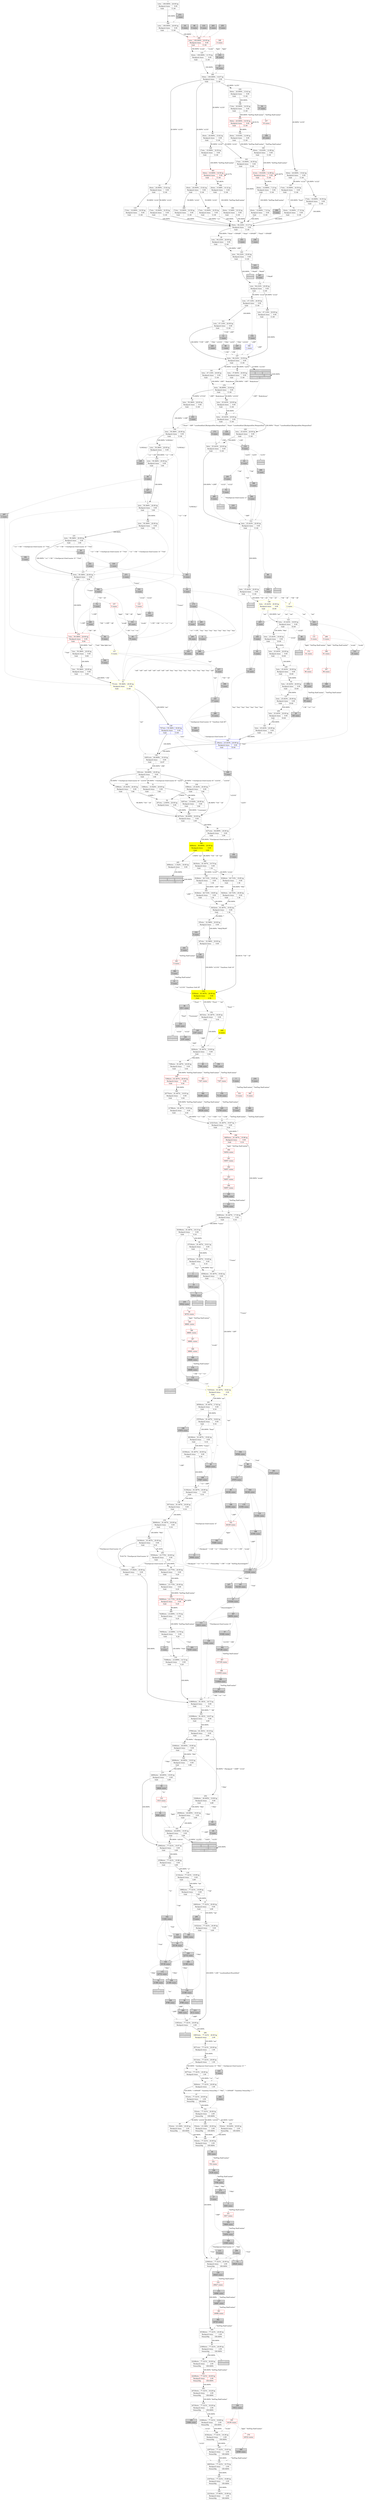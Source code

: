 digraph G {
    1 [shape=record
      ,label="{1|{1stts|100.000%|20.00\ hp}|{Backpack\ items|0.00}|{Gold|11.00}}"
      ,URL="https://www.projectaon.org/en/xhtml/lw/02fotw/sect1.htm"
      ,color="/svg/gray"];
    2 [shape=record
      ,label="{2|{8328stts|40.733%|19.85\ hp}|{Backpack\ items|0.00}|{Gold|1.36}}"
      ,URL="https://www.projectaon.org/en/xhtml/lw/02fotw/sect2.htm"
      ,color="/svg/gray"];
    3 [shape=record
      ,label="{3|42310\ states}"
      ,URL="https://www.projectaon.org/en/xhtml/lw/02fotw/sect3.htm"
      ,style=filled];
    4 [shape=record
      ,label="{4|{2stts|59.366%|20.00\ hp}|{Backpack\ items|0.00}|{Gold|3.00}}"
      ,URL="https://www.projectaon.org/en/xhtml/lw/02fotw/sect4.htm"
      ,color="/svg/gray"];
    6 [shape=record
      ,label="{6|4\ states}"
      ,URL="https://www.projectaon.org/en/xhtml/lw/02fotw/sect6.htm"
      ,style=filled];
    8 [shape=record
      ,label="{8|7\ states}"
      ,URL="https://www.projectaon.org/en/xhtml/lw/02fotw/sect8.htm"
      ,style=filled
      ,fontcolor="/svg/white"];
    9 [shape=record
      ,label="{9|{8571stts|77.321%|20.00\ hp}|{Backpack\ items|1.00}}"
      ,URL="https://www.projectaon.org/en/xhtml/lw/02fotw/sect9.htm"
      ,color="/svg/gray"];
    10 [shape=record
       ,label="{10|{3561stts|84.809%|20.00\ hp}|{Backpack\ items|0.00}|{Gold|3.66}}"
       ,URL="https://www.projectaon.org/en/xhtml/lw/02fotw/sect10.htm"
       ,color="/svg/gray"];
    11 [shape=record
       ,label="{11|45023\ states}"
       ,URL="https://www.projectaon.org/en/xhtml/lw/02fotw/sect11.htm"
       ,style=filled
       ,fontcolor="/svg/white"];
    12 [shape=record
       ,label="{12|1\ states}"
       ,URL="https://www.projectaon.org/en/xhtml/lw/02fotw/sect12.htm"
       ,style=filled];
    13 [shape=record
       ,label="{13|0\ states}"
       ,URL="https://www.projectaon.org/en/xhtml/lw/02fotw/sect13.htm"
       ,style=filled];
    14 [shape=record
       ,label="{14|{7stts|59.366%|20.00\ hp}|{Backpack\ items|0.00}|{Gold|8.00}}"
       ,URL="https://www.projectaon.org/en/xhtml/lw/02fotw/sect14.htm"
       ,color="/svg/gray"];
    15 [shape=record
       ,label="{15|50940\ states}"
       ,URL="https://www.projectaon.org/en/xhtml/lw/02fotw/sect15.htm"
       ,style=filled];
    16 [shape=record
       ,label="{16|0\ states}"
       ,URL="https://www.projectaon.org/en/xhtml/lw/02fotw/sect16.htm"
       ,style=filled];
    17 [shape=record
       ,label="{17|0\ states}"
       ,URL="https://www.projectaon.org/en/xhtml/lw/02fotw/sect17.htm"
       ,style=filled];
    18 [shape=record
       ,label="{18|4\ states}"
       ,URL="https://www.projectaon.org/en/xhtml/lw/02fotw/sect18.htm"
       ,style=filled];
    19 [shape=record
       ,label="{19|39518\ states}"
       ,URL="https://www.projectaon.org/en/xhtml/lw/02fotw/sect19.htm"
       ,style=filled];
    20 [shape=record
       ,label="{20|100\ states}"
       ,URL="https://www.projectaon.org/en/xhtml/lw/02fotw/sect20.htm"
       ,style=filled];
    21 [shape=record
       ,label="{21|0\ states}"
       ,URL="https://www.projectaon.org/en/xhtml/lw/02fotw/sect21.htm"
       ,style=filled];
    22 [shape=record
       ,label="{22|{18stts|20.000%|15.62\ hp}|{Backpack\ items|0.00}|{Gold|11.00}}"
       ,URL="https://www.projectaon.org/en/xhtml/lw/02fotw/sect22.htm"
       ,color="/svg/gray"];
    23 [shape=record
       ,label="{23|{16602stts|77.321%|20.00\ hp}|{Backpack\ items|0.00}|{Gold|4.89}}"
       ,URL="https://www.projectaon.org/en/xhtml/lw/02fotw/sect23.htm"
       ,color="/svg/gray"];
    24 [shape=record
       ,label="{24|2\ states}"
       ,URL="https://www.projectaon.org/en/xhtml/lw/02fotw/sect24.htm"
       ,style=filled];
    25 [shape=record
       ,label="{25|{355stts|32.586%|20.00\ hp}|{Backpack\ items|0.00}}"
       ,URL="https://www.projectaon.org/en/xhtml/lw/02fotw/sect25.htm"
       ,color="/svg/gray"];
    26 [shape=record
       ,label="{26|{23484stts|77.321%|20.00\ hp}|{Backpack\ items|2.00}|{Potion5Hp|100.000%}}"
       ,URL="https://www.projectaon.org/en/xhtml/lw/02fotw/sect26.htm"
       ,color="/svg/gray"];
    27 [shape=record
       ,label="{27|{9stts|25.443%|20.00\ hp}|{Backpack\ items|0.00}|{Gold|11.00}}"
       ,URL="https://www.projectaon.org/en/xhtml/lw/02fotw/sect27.htm"
       ,color="/svg/gray"];
    28 [shape=record
       ,label="{28|40620\ states}"
       ,URL="https://www.projectaon.org/en/xhtml/lw/02fotw/sect28.htm"
       ,style=filled];
    29 [shape=record
       ,label="{29|{1stts|94.232%|20.00\ hp}|{Backpack\ items|0.00}|{Gold|11.00}}"
       ,URL="https://www.projectaon.org/en/xhtml/lw/02fotw/sect29.htm"
       ,color="/svg/gray"];
    31 [shape=record
       ,label="{31|{97901stts|81.391%|19.19\ hp}|{Backpack\ items|0.00}|{Gold|4.89}}"
       ,URL="https://www.projectaon.org/en/xhtml/lw/02fotw/sect31.htm"
       ,color="/svg/gray"];
    32 [shape=record
       ,label="{32|{751stts|59.366%|20.00\ hp}|{Backpack\ items|0.00}|{Gold|13.00}}"
       ,URL="https://www.projectaon.org/en/xhtml/lw/02fotw/sect32.htm"
       ,color="/svg/yellow"];
    33 [shape=record
       ,label="{33|{123215stts|81.467%|19.97\ hp}|{Backpack\ items|0.00}|{Gold|6.44}}"
       ,URL="https://www.projectaon.org/en/xhtml/lw/02fotw/sect33.htm"
       ,color="/svg/gray"];
    35 [shape=record
       ,label="{35|{76956stts|23.699%|13.76\ hp}|{Backpack\ items|0.00}|{Gold|6.20}}"
       ,URL="https://www.projectaon.org/en/xhtml/lw/02fotw/sect35.htm"
       ,color="/svg/gray"];
    36 [shape=record
       ,label="{36|4511\ states}"
       ,URL="https://www.projectaon.org/en/xhtml/lw/02fotw/sect36.htm"
       ,style=filled];
    37 [shape=record
       ,label="{37|2\ states}"
       ,URL="https://www.projectaon.org/en/xhtml/lw/02fotw/sect37.htm"
       ,color="/svg/yellow"];
    38 [shape=record
       ,label="{38|8788\ states}"
       ,URL="https://www.projectaon.org/en/xhtml/lw/02fotw/sect38.htm"
       ,style=filled];
    39 [shape=record
       ,label="{39|{6271stts|84.809%|20.00\ hp}|{Backpack\ items|0.00}|{Gold|3.09}}"
       ,URL="https://www.projectaon.org/en/xhtml/lw/02fotw/sect39.htm"
       ,color="/svg/gray"];
    40 [shape=record
       ,label="{40|{5826stts|77.321%|20.00\ hp}|{Backpack\ items|1.00}}"
       ,URL="https://www.projectaon.org/en/xhtml/lw/02fotw/sect40.htm"
       ,color="/svg/gray"];
    41 [shape=record
       ,label="{41|{3stts|59.366%|20.00\ hp}|{Backpack\ items|0.00}|{Gold|11.00}}"
       ,URL="https://www.projectaon.org/en/xhtml/lw/02fotw/sect41.htm"
       ,color="/svg/gray"];
    42 [shape=record
       ,label="{42|{5629stts|40.733%|20.00\ hp}|{Backpack\ items|0.00}|{Gold|1.36}}"
       ,URL="https://www.projectaon.org/en/xhtml/lw/02fotw/sect42.htm"
       ,color="/svg/gray"];
    43 [shape=record
       ,label="{43|{23484stts|77.321%|18.88\ hp}|{Backpack\ items|2.00}|{Potion5Hp|100.000%}}"
       ,URL="https://www.projectaon.org/en/xhtml/lw/02fotw/sect43.htm"
       ,color="/svg/gray"];
    44 [shape=record
       ,label="{44|0\ states}"
       ,URL="https://www.projectaon.org/en/xhtml/lw/02fotw/sect44.htm"
       ,style=filled
       ,fontcolor="/svg/white"];
    45 [shape=record
       ,label="{45|0\ states}"
       ,URL="https://www.projectaon.org/en/xhtml/lw/02fotw/sect45.htm"
       ,style=filled];
    46 [shape=record
       ,label="{46|0\ states}"
       ,URL="https://www.projectaon.org/en/xhtml/lw/02fotw/sect46.htm"
       ,style=filled];
    47 [shape=record
       ,label="{47|103444\ states}"
       ,URL="https://www.projectaon.org/en/xhtml/lw/02fotw/sect47.htm"
       ,style=filled];
    48 [shape=record
       ,label="{48|0\ states}"
       ,URL="https://www.projectaon.org/en/xhtml/lw/02fotw/sect48.htm"
       ,style=filled];
    49 [shape=record
       ,label="{49|{552stts|23.196%|20.00\ hp}|{Backpack\ items|2.00}|{Potion5Hp|100.000%}}"
       ,URL="https://www.projectaon.org/en/xhtml/lw/02fotw/sect49.htm"
       ,color="/svg/gray"];
    50 [shape=record
       ,label="{50|{207stts|2.005%|20.00\ hp}|{Backpack\ items|0.00}}"
       ,URL="https://www.projectaon.org/en/xhtml/lw/02fotw/sect50.htm"
       ,color="/svg/gray"];
    51 [shape=record
       ,label="{51|{3389stts|33.924%|20.00\ hp}|{Backpack\ items|0.00}|{Gold|3.66}}"
       ,URL="https://www.projectaon.org/en/xhtml/lw/02fotw/sect51.htm"
       ,color="/svg/gray"];
    52 [shape=record
       ,label="{52|21380\ states}"
       ,URL="https://www.projectaon.org/en/xhtml/lw/02fotw/sect52.htm"
       ,style=filled];
    53 [shape=record
       ,label="{53|{1stts|47.116%|20.00\ hp}|{Backpack\ items|0.00}|{Gold|11.00}}"
       ,URL="https://www.projectaon.org/en/xhtml/lw/02fotw/sect53.htm"
       ,color="/svg/gray"];
    54 [shape=record
       ,label="{54|45023\ states}"
       ,URL="https://www.projectaon.org/en/xhtml/lw/02fotw/sect54.htm"
       ,style=filled
       ,fontcolor="/svg/white"];
    55 [shape=record
       ,label="{55|{44762stts|81.467%|19.48\ hp}|{Backpack\ items|0.00}|{Gold|6.16}}"
       ,URL="https://www.projectaon.org/en/xhtml/lw/02fotw/sect55.htm"
       ,color="/svg/gray"];
    56 [shape=record
       ,label="{56|6\ states}"
       ,URL="https://www.projectaon.org/en/xhtml/lw/02fotw/sect56.htm"
       ,style=filled];
    57 [shape=record
       ,label="{57|63282\ states}"
       ,URL="https://www.projectaon.org/en/xhtml/lw/02fotw/sect57.htm"
       ,style=filled];
    58 [shape=record
       ,label="{58|1\ states}"
       ,URL="https://www.projectaon.org/en/xhtml/lw/02fotw/sect58.htm"
       ,style=filled];
    59 [shape=record
       ,label="{59|20826\ states}"
       ,URL="https://www.projectaon.org/en/xhtml/lw/02fotw/sect59.htm"
       ,style=filled];
    61 [shape=record
       ,label="{61|5\ states}"
       ,URL="https://www.projectaon.org/en/xhtml/lw/02fotw/sect61.htm"
       ,style=filled];
    63 [shape=record
       ,label="{63|6\ states}"
       ,URL="https://www.projectaon.org/en/xhtml/lw/02fotw/sect63.htm"
       ,style=filled];
    64 [shape=record
       ,label="{64|25138\ states}"
       ,URL="https://www.projectaon.org/en/xhtml/lw/02fotw/sect64.htm"
       ,style=filled];
    65 [shape=record
       ,label="{65|75\ states}"
       ,URL="https://www.projectaon.org/en/xhtml/lw/02fotw/sect65.htm"
       ,style=filled];
    67 [shape=record
       ,label="{67|19\ states}"
       ,URL="https://www.projectaon.org/en/xhtml/lw/02fotw/sect67.htm"
       ,style=filled];
    68 [shape=record
       ,label="{68|{56842stts|23.775%|20.00\ hp}|{Backpack\ items|0.00}|{Gold|6.20}}"
       ,URL="https://www.projectaon.org/en/xhtml/lw/02fotw/sect68.htm"
       ,color="/svg/gray"];
    69 [shape=record
       ,label="{69|0\ states}"
       ,URL="https://www.projectaon.org/en/xhtml/lw/02fotw/sect69.htm"
       ,style=filled];
    70 [shape=record
       ,label="{70|0\ states}"
       ,URL="https://www.projectaon.org/en/xhtml/lw/02fotw/sect70.htm"
       ,style=filled];
    71 [shape=record
       ,label="{71|47814\ states}"
       ,URL="https://www.projectaon.org/en/xhtml/lw/02fotw/sect71.htm"
       ,style=filled];
    72 [shape=record
       ,label="{72|3\ states}"
       ,URL="https://www.projectaon.org/en/xhtml/lw/02fotw/sect72.htm"
       ,style=filled];
    73 [shape=record
       ,label="{73|20626\ states}"
       ,URL="https://www.projectaon.org/en/xhtml/lw/02fotw/sect73.htm"
       ,style=filled];
    74 [shape=record
       ,label="{74|{16stts|10.000%|17.32\ hp}|{Backpack\ items|0.00}|{Gold|11.00}}"
       ,URL="https://www.projectaon.org/en/xhtml/lw/02fotw/sect74.htm"
       ,color="/svg/gray"];
    76 [shape=record
       ,label="{76|{21788stts|81.467%|19.95\ hp}|{Backpack\ items|0.00}|{Gold|4.44}}"
       ,URL="https://www.projectaon.org/en/xhtml/lw/02fotw/sect76.htm"
       ,color="/svg/gray"];
    77 [shape=record
       ,label="{77|{43394stts|81.467%|20.00\ hp}|{Backpack\ items|0.00}|{Gold|6.16}}"
       ,URL="https://www.projectaon.org/en/xhtml/lw/02fotw/sect77.htm"
       ,color="/svg/gray"];
    78 [shape=record
       ,label="{78|{3stts|37.693%|20.00\ hp}|{Backpack\ items|0.00}|{Gold|11.00}}"
       ,URL="https://www.projectaon.org/en/xhtml/lw/02fotw/sect78.htm"
       ,color="/svg/gray"];
    79 [shape=record
       ,label="{79|{6077stts|77.321%|20.00\ hp}|{Backpack\ items|1.00}}"
       ,URL="https://www.projectaon.org/en/xhtml/lw/02fotw/sect79.htm"
       ,color="/svg/gray"];
    80 [shape=record
       ,label="{80|46168\ states}"
       ,URL="https://www.projectaon.org/en/xhtml/lw/02fotw/sect80.htm"
       ,style=filled];
    81 [shape=record
       ,label="{81|{18stts|20.000%|15.62\ hp}|{Backpack\ items|0.00}|{Gold|11.00}}"
       ,URL="https://www.projectaon.org/en/xhtml/lw/02fotw/sect81.htm"
       ,color="/svg/gray"];
    82 [shape=record
       ,label="{82|{47534stts|81.467%|19.01\ hp}|{Backpack\ items|0.00}|{Gold|6.16}}"
       ,URL="https://www.projectaon.org/en/xhtml/lw/02fotw/sect82.htm"
       ,color="/svg/gray"];
    83 [shape=record
       ,label="{83|2\ states}"
       ,URL="https://www.projectaon.org/en/xhtml/lw/02fotw/sect83.htm"
       ,style=filled];
    86 [shape=record
       ,label="{86|{1stts|59.366%|20.00\ hp}|{Backpack\ items|0.00}}"
       ,URL="https://www.projectaon.org/en/xhtml/lw/02fotw/sect86.htm"
       ,color="/svg/gray"];
    87 [shape=record
       ,label="{87|10854\ states}"
       ,URL="https://www.projectaon.org/en/xhtml/lw/02fotw/sect87.htm"
       ,style=filled
       ,fontcolor="/svg/white"];
    88 [shape=record
       ,label="{88|{84083stts|81.467%|17.56\ hp}|{Backpack\ items|0.00}|{Gold|6.16}}"
       ,URL="https://www.projectaon.org/en/xhtml/lw/02fotw/sect88.htm"
       ,color="/svg/gray"];
    89 [shape=record
       ,label="{89|3\ states}"
       ,URL="https://www.projectaon.org/en/xhtml/lw/02fotw/sect89.htm"
       ,style=filled];
    91 [shape=record
       ,label="{91|4\ states}"
       ,URL="https://www.projectaon.org/en/xhtml/lw/02fotw/sect91.htm"
       ,style=filled];
    92 [shape=record
       ,label="{92|8940\ states}"
       ,URL="https://www.projectaon.org/en/xhtml/lw/02fotw/sect92.htm"
       ,style=filled];
    93 [shape=record
       ,label="{93|{5stts|25.443%|20.00\ hp}|{Backpack\ items|0.00}|{Gold|10.00}}"
       ,URL="https://www.projectaon.org/en/xhtml/lw/02fotw/sect93.htm"
       ,color="/svg/gray"];
    94 [shape=record
       ,label="{94|{17stts|10.000%|16.50\ hp}|{Backpack\ items|0.00}|{Gold|11.00}}"
       ,URL="https://www.projectaon.org/en/xhtml/lw/02fotw/sect94.htm"
       ,color="/svg/gray"];
    95 [shape=record
       ,label="{95|{47876stts|81.467%|18.82\ hp}|{Backpack\ items|0.00}|{Gold|6.16}}"
       ,URL="https://www.projectaon.org/en/xhtml/lw/02fotw/sect95.htm"
       ,color="/svg/gray"];
    96 [shape=record
       ,label="{96|{5stts|25.443%|19.00\ hp}|{Backpack\ items|0.00}|{Gold|10.00}}"
       ,URL="https://www.projectaon.org/en/xhtml/lw/02fotw/sect96.htm"
       ,color="/svg/gray"];
    97 [shape=record
       ,label="{97|{552stts|77.321%|20.00\ hp}|{Backpack\ items|2.00}|{Potion5Hp|100.000%}}"
       ,URL="https://www.projectaon.org/en/xhtml/lw/02fotw/sect97.htm"
       ,color="/svg/gray"];
    98 [shape=record
       ,label="{98|0\ states}"
       ,URL="https://www.projectaon.org/en/xhtml/lw/02fotw/sect98.htm"
       ,style=filled];
    99 [shape=record
       ,label="{99|{18stts|20.000%|15.62\ hp}|{Backpack\ items|0.00}|{Gold|11.00}}"
       ,URL="https://www.projectaon.org/en/xhtml/lw/02fotw/sect99.htm"
       ,color="/svg/gray"];
    100 [shape=record
        ,label="{100|{552stts|77.321%|20.00\ hp}|{Backpack\ items|2.00}|{Potion5Hp|100.000%}}"
        ,URL="https://www.projectaon.org/en/xhtml/lw/02fotw/sect100.htm"
        ,color="/svg/gray"];
    101 [shape=record
        ,label="{101|1\ states}"
        ,URL="https://www.projectaon.org/en/xhtml/lw/02fotw/sect101.htm"
        ,style=filled];
    102 [shape=record
        ,label="{102|11492\ states}"
        ,URL="https://www.projectaon.org/en/xhtml/lw/02fotw/sect102.htm"
        ,style=filled];
    103 [shape=record
        ,label="{103|{3287stts|33.924%|20.00\ hp}|{Backpack\ items|0.00}|{Gold|3.66}}"
        ,URL="https://www.projectaon.org/en/xhtml/lw/02fotw/sect103.htm"
        ,color="/svg/gray"];
    104 [shape=record
        ,label="{104|{2stts|59.366%|20.00\ hp}|{Backpack\ items|0.00}|{Gold|3.00}}"
        ,URL="https://www.projectaon.org/en/xhtml/lw/02fotw/sect104.htm"
        ,color="/svg/gray"];
    105 [shape=record
        ,label="{105|23484\ states}"
        ,URL="https://www.projectaon.org/en/xhtml/lw/02fotw/sect105.htm"
        ,style=filled];
    106 [shape=record
        ,label="{106|37847\ states}"
        ,URL="https://www.projectaon.org/en/xhtml/lw/02fotw/sect106.htm"
        ,style=filled];
    107 [shape=record
        ,label="{107|{17stts|10.000%|16.50\ hp}|{Backpack\ items|0.00}|{Gold|11.00}}"
        ,URL="https://www.projectaon.org/en/xhtml/lw/02fotw/sect107.htm"
        ,color="/svg/gray"];
    108 [shape=record
        ,label="{108|{8328stts|40.733%|19.85\ hp}|{Backpack\ items|0.00}|{Gold|1.36}}"
        ,URL="https://www.projectaon.org/en/xhtml/lw/02fotw/sect108.htm"
        ,color="/svg/gray"];
    109 [shape=record
        ,label="{109|{22972stts|77.321%|19.65\ hp}|{Backpack\ items|2.00}|{Potion5Hp|100.000%}}"
        ,URL="https://www.projectaon.org/en/xhtml/lw/02fotw/sect109.htm"
        ,color="/svg/gray"];
    110 [shape=record
        ,label="{110|3\ states}"
        ,URL="https://www.projectaon.org/en/xhtml/lw/02fotw/sect110.htm"
        ,color="/svg/red"];
    111 [shape=record
        ,label="{111|32414\ states}"
        ,URL="https://www.projectaon.org/en/xhtml/lw/02fotw/sect111.htm"
        ,style=filled];
    112 [shape=record
        ,label="{112|{5stts|25.443%|20.00\ hp}|{Backpack\ items|0.00}|{Gold|10.00}}"
        ,URL="https://www.projectaon.org/en/xhtml/lw/02fotw/sect112.htm"
        ,color="/svg/gray"];
    113 [shape=record
        ,label="{113|0\ states}"
        ,URL="https://www.projectaon.org/en/xhtml/lw/02fotw/sect113.htm"
        ,style=filled];
    114 [shape=record
        ,label="{114|9\ states}"
        ,URL="https://www.projectaon.org/en/xhtml/lw/02fotw/sect114.htm"
        ,style=filled];
    115 [shape=record
        ,label="{115|47876\ states}"
        ,URL="https://www.projectaon.org/en/xhtml/lw/02fotw/sect115.htm"
        ,style=filled];
    116 [shape=record
        ,label="{116|{347stts|32.586%|20.00\ hp}|{Backpack\ items|0.00}}"
        ,URL="https://www.projectaon.org/en/xhtml/lw/02fotw/sect116.htm"
        ,color="/svg/gray"];
    117 [shape=record
        ,label="{117|{3stts|25.443%|20.00\ hp}|{Backpack\ items|0.00}|{Gold|11.00}}"
        ,URL="https://www.projectaon.org/en/xhtml/lw/02fotw/sect117.htm"
        ,color="/svg/gray"];
    118 [shape=record
        ,label="{118|{21162stts|77.321%|19.99\ hp}|{Backpack\ items|0.00}|{Gold|4.89}}"
        ,URL="https://www.projectaon.org/en/xhtml/lw/02fotw/sect118.htm"
        ,color="/svg/gray"];
    119 [shape=record
        ,label="{119|{17stts|10.000%|16.50\ hp}|{Backpack\ items|0.00}|{Gold|11.00}}"
        ,URL="https://www.projectaon.org/en/xhtml/lw/02fotw/sect119.htm"
        ,color="/svg/gray"];
    120 [shape=record
        ,label="{120|{46835stts|77.321%|19.79\ hp}|{Backpack\ items|2.00}|{Potion5Hp|100.000%}}"
        ,URL="https://www.projectaon.org/en/xhtml/lw/02fotw/sect120.htm"
        ,color="/svg/gray"];
    121 [shape=record
        ,label="{121|35\ states}"
        ,URL="https://www.projectaon.org/en/xhtml/lw/02fotw/sect121.htm"
        ,style=filled];
    122 [shape=record
        ,label="{122|{5stts|25.443%|18.00\ hp}|{Backpack\ items|0.00}|{Gold|10.00}}"
        ,URL="https://www.projectaon.org/en/xhtml/lw/02fotw/sect122.htm"
        ,color="/svg/gray"];
    123 [shape=record
        ,label="{123|0\ states}"
        ,URL="https://www.projectaon.org/en/xhtml/lw/02fotw/sect123.htm"
        ,style=filled];
    124 [shape=record
        ,label="{124|68328\ states}"
        ,URL="https://www.projectaon.org/en/xhtml/lw/02fotw/sect124.htm"
        ,style=filled];
    125 [shape=record
        ,label="{125|{16stts|100.000%|13.70\ hp}|{Backpack\ items|0.00}|{Gold|11.00}}"
        ,URL="https://www.projectaon.org/en/xhtml/lw/02fotw/sect125.htm"
        ,color="/svg/gray"];
    127 [shape=record
        ,label="{127|6\ states}"
        ,URL="https://www.projectaon.org/en/xhtml/lw/02fotw/sect127.htm"
        ,color="/svg/yellow"];
    129 [shape=record
        ,label="{129|2\ states}"
        ,URL="https://www.projectaon.org/en/xhtml/lw/02fotw/sect129.htm"
        ,style=filled];
    130 [shape=record
        ,label="{130|0\ states}"
        ,URL="https://www.projectaon.org/en/xhtml/lw/02fotw/sect130.htm"
        ,style=filled];
    132 [shape=record
        ,label="{132|107042\ states}"
        ,URL="https://www.projectaon.org/en/xhtml/lw/02fotw/sect132.htm"
        ,style=filled];
    133 [shape=record
        ,label="{133|0\ states}"
        ,URL="https://www.projectaon.org/en/xhtml/lw/02fotw/sect133.htm"
        ,style=filled];
    134 [shape=record
        ,label="{134|21380\ states}"
        ,URL="https://www.projectaon.org/en/xhtml/lw/02fotw/sect134.htm"
        ,style=filled];
    135 [shape=record
        ,label="{135|43394\ states}"
        ,URL="https://www.projectaon.org/en/xhtml/lw/02fotw/sect135.htm"
        ,style=filled];
    136 [shape=record
        ,label="{136|{10051stts|84.809%|19.30\ hp}|{Backpack\ items|0.00}|{Gold|22.87}}"
        ,URL="https://www.projectaon.org/en/xhtml/lw/02fotw/sect136.htm"
        ,color="/svg/gray"];
    137 [shape=record
        ,label="{137|{5stts|25.443%|20.00\ hp}|{Backpack\ items|0.00}|{Gold|10.00}}"
        ,URL="https://www.projectaon.org/en/xhtml/lw/02fotw/sect137.htm"
        ,color="/svg/gray"];
    138 [shape=record
        ,label="{138|{59714stts|81.467%|20.00\ hp}|{Backpack\ items|0.00}|{Gold|6.16}}"
        ,URL="https://www.projectaon.org/en/xhtml/lw/02fotw/sect138.htm"
        ,color="/svg/gray"];
    139 [shape=record
        ,label="{139|0\ states}"
        ,URL="https://www.projectaon.org/en/xhtml/lw/02fotw/sect139.htm"
        ,style=filled];
    140 [shape=record
        ,label="{140|35082\ states}"
        ,URL="https://www.projectaon.org/en/xhtml/lw/02fotw/sect140.htm"
        ,style=filled];
    141 [shape=record
        ,label="{141|{3stts|47.116%|20.00\ hp}|{Backpack\ items|0.00}|{Gold|11.00}}"
        ,URL="https://www.projectaon.org/en/xhtml/lw/02fotw/sect141.htm"
        ,color="/svg/gray"];
    143 [shape=record
        ,label="{143|17\ states}"
        ,URL="https://www.projectaon.org/en/xhtml/lw/02fotw/sect143.htm"
        ,style=filled];
    144 [shape=record
        ,label="{144|{14322stts|77.321%|20.00\ hp}|{Backpack\ items|0.00}|{Gold|4.89}}"
        ,URL="https://www.projectaon.org/en/xhtml/lw/02fotw/sect144.htm"
        ,color="/svg/gray"];
    145 [shape=record
        ,label="{145|2197\ states}"
        ,URL="https://www.projectaon.org/en/xhtml/lw/02fotw/sect145.htm"
        ,style=filled];
    147 [shape=record
        ,label="{147|0\ states}"
        ,URL="https://www.projectaon.org/en/xhtml/lw/02fotw/sect147.htm"
        ,style=filled];
    148 [shape=record
        ,label="{148|{3stts|25.443%|20.00\ hp}|{Backpack\ items|0.00}|{Gold|10.00}}"
        ,URL="https://www.projectaon.org/en/xhtml/lw/02fotw/sect148.htm"
        ,color="/svg/yellow"];
    149 [shape=record
        ,label="{149|{54166stts|81.467%|20.00\ hp}|{Backpack\ items|0.00}|{Gold|6.16}}"
        ,URL="https://www.projectaon.org/en/xhtml/lw/02fotw/sect149.htm"
        ,color="/svg/gray"];
    150 [shape=record
        ,label="{150|{71653stts|81.467%|19.82\ hp}|{Backpack\ items|0.00}|{Gold|6.16}}"
        ,URL="https://www.projectaon.org/en/xhtml/lw/02fotw/sect150.htm"
        ,color="/svg/yellow"];
    151 [shape=record
        ,label="{151|2\ states}"
        ,URL="https://www.projectaon.org/en/xhtml/lw/02fotw/sect151.htm"
        ,style=filled];
    152 [shape=record
        ,label="{152|{552stts|77.321%|20.00\ hp}|{Backpack\ items|2.00}|{Potion5Hp|100.000%}}"
        ,URL="https://www.projectaon.org/en/xhtml/lw/02fotw/sect152.htm"
        ,color="/svg/gray"];
    153 [shape=record
        ,label="{153|0\ states}"
        ,URL="https://www.projectaon.org/en/xhtml/lw/02fotw/sect153.htm"
        ,style=filled];
    154 [shape=record
        ,label="{154|1\ states}"
        ,URL="https://www.projectaon.org/en/xhtml/lw/02fotw/sect154.htm"
        ,style=filled];
    155 [shape=record
        ,label="{155|{75486stts|23.699%|14.72\ hp}|{Backpack\ items|0.00}|{Gold|6.20}}"
        ,URL="https://www.projectaon.org/en/xhtml/lw/02fotw/sect155.htm"
        ,color="/svg/gray"];
    156 [shape=record
        ,label="{156|0\ states}"
        ,URL="https://www.projectaon.org/en/xhtml/lw/02fotw/sect156.htm"
        ,style=filled];
    157 [shape=record
        ,label="{157|0\ states}"
        ,URL="https://www.projectaon.org/en/xhtml/lw/02fotw/sect157.htm"
        ,color="/svg/red"];
    159 [shape=record
        ,label="{159|{29463stts|4.070%|19.97\ hp}|{Backpack\ items|0.00}|{Gold|4.89}}"
        ,URL="https://www.projectaon.org/en/xhtml/lw/02fotw/sect159.htm"
        ,style=filled
        ,fontcolor="/svg/white"];
    160 [shape=record
        ,label="{160|{1stts|100.000%|20.00\ hp}|{Backpack\ items|0.00}|{Gold|11.00}}"
        ,URL="https://www.projectaon.org/en/xhtml/lw/02fotw/sect160.htm"
        ,color="/svg/gray"];
    161 [shape=record
        ,label="{161|{5stts|25.443%|20.00\ hp}|{Backpack\ items|0.00}|{Gold|10.00}}"
        ,URL="https://www.projectaon.org/en/xhtml/lw/02fotw/sect161.htm"
        ,color="/svg/gray"];
    162 [shape=record
        ,label="{162|46169\ states}"
        ,URL="https://www.projectaon.org/en/xhtml/lw/02fotw/sect162.htm"
        ,color="/svg/red"];
    163 [shape=record
        ,label="{163|{17stts|10.000%|16.50\ hp}|{Backpack\ items|0.00}|{Gold|11.00}}"
        ,URL="https://www.projectaon.org/en/xhtml/lw/02fotw/sect163.htm"
        ,color="/svg/gray"];
    164 [shape=record
        ,label="{164|25138\ states}"
        ,URL="https://www.projectaon.org/en/xhtml/lw/02fotw/sect164.htm"
        ,style=filled];
    165 [shape=record
        ,label="{165|8\ states}"
        ,URL="https://www.projectaon.org/en/xhtml/lw/02fotw/sect165.htm"
        ,style=filled];
    166 [shape=record
        ,label="{166|23054\ states}"
        ,URL="https://www.projectaon.org/en/xhtml/lw/02fotw/sect166.htm"
        ,style=filled];
    167 [shape=record
        ,label="{167|1\ states}"
        ,URL="https://www.projectaon.org/en/xhtml/lw/02fotw/sect167.htm"
        ,style=filled];
    168 [shape=record
        ,label="{168|{8432stts|81.467%|19.92\ hp}|{Backpack\ items|0.00}|{Gold|1.36}}"
        ,URL="https://www.projectaon.org/en/xhtml/lw/02fotw/sect168.htm"
        ,color="/svg/gray"];
    169 [shape=record
        ,label="{169|0\ states}"
        ,URL="https://www.projectaon.org/en/xhtml/lw/02fotw/sect169.htm"
        ,style=filled];
    171 [shape=record
        ,label="{171|6\ states}"
        ,URL="https://www.projectaon.org/en/xhtml/lw/02fotw/sect171.htm"
        ,style=filled];
    172 [shape=record
        ,label="{172|22732\ states}"
        ,URL="https://www.projectaon.org/en/xhtml/lw/02fotw/sect172.htm"
        ,style=filled];
    173 [shape=record
        ,label="{173|4\ states}"
        ,URL="https://www.projectaon.org/en/xhtml/lw/02fotw/sect173.htm"
        ,style=filled];
    174 [shape=record
        ,label="{174|43394\ states}"
        ,URL="https://www.projectaon.org/en/xhtml/lw/02fotw/sect174.htm"
        ,style=filled];
    175 [shape=record
        ,label="{175|{1stts|94.232%|20.00\ hp}|{Backpack\ items|0.00}|{Gold|11.00}}"
        ,URL="https://www.projectaon.org/en/xhtml/lw/02fotw/sect175.htm"
        ,color="/svg/gray"];
    176 [shape=record
        ,label="{176|{33446stts|40.695%|19.90\ hp}|{Backpack\ items|0.00}|{Gold|4.89}}"
        ,URL="https://www.projectaon.org/en/xhtml/lw/02fotw/sect176.htm"
        ,color="/svg/gray"];
    177 [shape=record
        ,label="{177|{4stts|59.366%|20.00\ hp}|{Backpack\ items|0.00}|{Gold|8.00}}"
        ,URL="https://www.projectaon.org/en/xhtml/lw/02fotw/sect177.htm"
        ,color="/svg/gray"];
    178 [shape=record
        ,label="{178|{4615stts|81.467%|18.00\ hp}|{Backpack\ items|0.00}|{Gold|4.44}}"
        ,URL="https://www.projectaon.org/en/xhtml/lw/02fotw/sect178.htm"
        ,color="/svg/gray"];
    179 [shape=record
        ,label="{179|{50306stts|81.467%|18.33\ hp}|{Backpack\ items|0.00}|{Gold|6.16}}"
        ,URL="https://www.projectaon.org/en/xhtml/lw/02fotw/sect179.htm"
        ,color="/svg/gray"];
    180 [shape=record
        ,label="{180|{3stts|25.443%|20.00\ hp}|{Backpack\ items|0.00}|{Gold|11.00}}"
        ,URL="https://www.projectaon.org/en/xhtml/lw/02fotw/sect180.htm"
        ,color="/svg/gray"];
    181 [shape=record
        ,label="{181|10\ states}"
        ,URL="https://www.projectaon.org/en/xhtml/lw/02fotw/sect181.htm"
        ,style=filled];
    182 [shape=record
        ,label="{182|0\ states}"
        ,URL="https://www.projectaon.org/en/xhtml/lw/02fotw/sect182.htm"
        ,style=filled];
    183 [shape=record
        ,label="{183|{36260stts|40.695%|19.95\ hp}|{Backpack\ items|0.00}|{Gold|4.89}}"
        ,URL="https://www.projectaon.org/en/xhtml/lw/02fotw/sect183.htm"
        ,color="/svg/gray"];
    184 [shape=record
        ,label="{184|{20stts|9.548%|10.32\ hp}|{Backpack\ items|0.00}|{Gold|11.00}}"
        ,URL="https://www.projectaon.org/en/xhtml/lw/02fotw/sect184.htm"
        ,color="/svg/gray"];
    186 [shape=record
        ,label="{186|{184stts|25.443%|20.00\ hp}|{Backpack\ items|0.00}|{Gold|10.00}}"
        ,URL="https://www.projectaon.org/en/xhtml/lw/02fotw/sect186.htm"
        ,color="/svg/blue"];
    187 [shape=record
        ,label="{187|135679\ states}"
        ,URL="https://www.projectaon.org/en/xhtml/lw/02fotw/sect187.htm"
        ,style=filled];
    188 [shape=record
        ,label="{188|0\ states}"
        ,URL="https://www.projectaon.org/en/xhtml/lw/02fotw/sect188.htm"
        ,style=filled];
    189 [shape=record
        ,label="{189|43394\ states}"
        ,URL="https://www.projectaon.org/en/xhtml/lw/02fotw/sect189.htm"
        ,style=filled];
    190 [shape=record
        ,label="{190|2\ states}"
        ,URL="https://www.projectaon.org/en/xhtml/lw/02fotw/sect190.htm"
        ,style=filled
        ,fontcolor="/svg/white"];
    192 [shape=record
        ,label="{192|0\ states}"
        ,URL="https://www.projectaon.org/en/xhtml/lw/02fotw/sect192.htm"
        ,style=filled];
    193 [shape=record
        ,label="{193|{552stts|23.196%|20.00\ hp}|{Backpack\ items|2.00}|{Potion5Hp|100.000%}}"
        ,URL="https://www.projectaon.org/en/xhtml/lw/02fotw/sect193.htm"
        ,color="/svg/gray"];
    194 [shape=record
        ,label="{194|{3stts|59.366%|20.00\ hp}|{Backpack\ items|0.00}|{Gold|11.00}}"
        ,URL="https://www.projectaon.org/en/xhtml/lw/02fotw/sect194.htm"
        ,color="/svg/gray"];
    195 [shape=record
        ,label="{195|{3389stts|25.443%|20.00\ hp}|{Backpack\ items|0.00}|{Gold|3.66}}"
        ,URL="https://www.projectaon.org/en/xhtml/lw/02fotw/sect195.htm"
        ,color="/svg/gray"];
    196 [shape=record
        ,label="{196|{8313stts|77.321%|20.00\ hp}|{Backpack\ items|1.00}}"
        ,URL="https://www.projectaon.org/en/xhtml/lw/02fotw/sect196.htm"
        ,color="/svg/gray"];
    197 [shape=record
        ,label="{197|{4stts|94.232%|19.50\ hp}|{Backpack\ items|0.00}|{Gold|11.00}}"
        ,URL="https://www.projectaon.org/en/xhtml/lw/02fotw/sect197.htm"
        ,color="/svg/gray"];
    198 [shape=record
        ,label="{198|47876\ states}"
        ,URL="https://www.projectaon.org/en/xhtml/lw/02fotw/sect198.htm"
        ,style=filled];
    199 [shape=record
        ,label="{199|5\ states}"
        ,URL="https://www.projectaon.org/en/xhtml/lw/02fotw/sect199.htm"
        ,style=filled];
    200 [shape=record
        ,label="{200|{8294stts|81.467%|19.00\ hp}|{Backpack\ items|0.00}|{Gold|4.44}}"
        ,URL="https://www.projectaon.org/en/xhtml/lw/02fotw/sect200.htm"
        ,color="/svg/gray"];
    201 [shape=record
        ,label="{201|0\ states}"
        ,URL="https://www.projectaon.org/en/xhtml/lw/02fotw/sect201.htm"
        ,style=filled];
    202 [shape=record
        ,label="{202|{103998stts|81.391%|18.97\ hp}|{Backpack\ items|0.00}|{Gold|4.89}}"
        ,URL="https://www.projectaon.org/en/xhtml/lw/02fotw/sect202.htm"
        ,color="/svg/gray"];
    203 [shape=record
        ,label="{203|0\ states}"
        ,URL="https://www.projectaon.org/en/xhtml/lw/02fotw/sect203.htm"
        ,style=filled];
    204 [shape=record
        ,label="{204|0\ states}"
        ,URL="https://www.projectaon.org/en/xhtml/lw/02fotw/sect204.htm"
        ,style=filled];
    205 [shape=record
        ,label="{205|{6084stts|3.342%|18.00\ hp}|{Backpack\ items|0.00}}"
        ,URL="https://www.projectaon.org/en/xhtml/lw/02fotw/sect205.htm"
        ,color="/svg/gray"];
    206 [shape=record
        ,label="{206|6\ states}"
        ,URL="https://www.projectaon.org/en/xhtml/lw/02fotw/sect206.htm"
        ,style=filled];
    207 [shape=record
        ,label="{207|102106\ states}"
        ,URL="https://www.projectaon.org/en/xhtml/lw/02fotw/sect207.htm"
        ,style=filled];
    208 [shape=record
        ,label="{208|21380\ states}"
        ,URL="https://www.projectaon.org/en/xhtml/lw/02fotw/sect208.htm"
        ,style=filled];
    209 [shape=record
        ,label="{209|{1stts|47.116%|20.00\ hp}|{Backpack\ items|0.00}|{Gold|11.00}}"
        ,URL="https://www.projectaon.org/en/xhtml/lw/02fotw/sect209.htm"
        ,color="/svg/gray"];
    210 [shape=record
        ,label="{210|2236\ states}"
        ,URL="https://www.projectaon.org/en/xhtml/lw/02fotw/sect210.htm"
        ,style=filled];
    212 [shape=record
        ,label="{212|4\ states}"
        ,URL="https://www.projectaon.org/en/xhtml/lw/02fotw/sect212.htm"
        ,style=filled
        ,fontcolor="/svg/white"];
    213 [shape=record
        ,label="{213|{6085stts|3.342%|19.00\ hp}|{Backpack\ items|0.00}}"
        ,URL="https://www.projectaon.org/en/xhtml/lw/02fotw/sect213.htm"
        ,style=filled
        ,fontcolor="/svg/white"];
    214 [shape=record
        ,label="{214|0\ states}"
        ,URL="https://www.projectaon.org/en/xhtml/lw/02fotw/sect214.htm"
        ,style=filled
        ,fontcolor="/svg/white"];
    215 [shape=record
        ,label="{215|{2stts|59.366%|20.00\ hp}|{Backpack\ items|0.00}|{Gold|3.00}}"
        ,URL="https://www.projectaon.org/en/xhtml/lw/02fotw/sect215.htm"
        ,color="/svg/gray"];
    216 [shape=record
        ,label="{216|{552stts|30.929%|20.00\ hp}|{Backpack\ items|2.00}|{Potion5Hp|100.000%}}"
        ,URL="https://www.projectaon.org/en/xhtml/lw/02fotw/sect216.htm"
        ,color="/svg/gray"];
    217 [shape=record
        ,label="{217|6\ states}"
        ,URL="https://www.projectaon.org/en/xhtml/lw/02fotw/sect217.htm"
        ,style=filled];
    218 [shape=record
        ,label="{218|{24720stts|77.321%|18.28\ hp}|{Backpack\ items|2.00}|{Potion5Hp|100.000%}}"
        ,URL="https://www.projectaon.org/en/xhtml/lw/02fotw/sect218.htm"
        ,color="/svg/gray"];
    219 [shape=record
        ,label="{219|0\ states}"
        ,URL="https://www.projectaon.org/en/xhtml/lw/02fotw/sect219.htm"
        ,style=filled];
    220 [shape=record
        ,label="{220|72709\ states}"
        ,URL="https://www.projectaon.org/en/xhtml/lw/02fotw/sect220.htm"
        ,style=filled];
    221 [shape=record
        ,label="{221|55058\ states}"
        ,URL="https://www.projectaon.org/en/xhtml/lw/02fotw/sect221.htm"
        ,style=filled];
    222 [shape=record
        ,label="{222|{2stts|94.232%|19.00\ hp}|{Backpack\ items|0.00}|{Gold|11.00}}"
        ,URL="https://www.projectaon.org/en/xhtml/lw/02fotw/sect222.htm"
        ,color="/svg/gray"];
    223 [shape=record
        ,label="{223|{31064stts|57.692%|20.00\ hp}|{Backpack\ items|0.00}|{Gold|6.15}}"
        ,URL="https://www.projectaon.org/en/xhtml/lw/02fotw/sect223.htm"
        ,color="/svg/gray"];
    224 [shape=record
        ,label="{224|{18stts|20.000%|15.62\ hp}|{Backpack\ items|0.00}|{Gold|11.00}}"
        ,URL="https://www.projectaon.org/en/xhtml/lw/02fotw/sect224.htm"
        ,color="/svg/gray"];
    225 [shape=record
        ,label="{225|{23470stts|77.321%|19.88\ hp}|{Backpack\ items|2.00}|{Potion5Hp|100.000%}}"
        ,URL="https://www.projectaon.org/en/xhtml/lw/02fotw/sect225.htm"
        ,color="/svg/gray"];
    226 [shape=record
        ,label="{226|7\ states}"
        ,URL="https://www.projectaon.org/en/xhtml/lw/02fotw/sect226.htm"
        ,style=filled];
    227 [shape=record
        ,label="{227|2\ states}"
        ,URL="https://www.projectaon.org/en/xhtml/lw/02fotw/sect227.htm"
        ,style=filled];
    228 [shape=record
        ,label="{228|{3stts|25.443%|20.00\ hp}|{Backpack\ items|0.00}|{Gold|11.00}}"
        ,URL="https://www.projectaon.org/en/xhtml/lw/02fotw/sect228.htm"
        ,color="/svg/gray"];
    229 [shape=record
        ,label="{229|22732\ states}"
        ,URL="https://www.projectaon.org/en/xhtml/lw/02fotw/sect229.htm"
        ,style=filled];
    230 [shape=record
        ,label="{230|{5stts|25.443%|20.00\ hp}|{Backpack\ items|0.00}|{Gold|10.00}}"
        ,URL="https://www.projectaon.org/en/xhtml/lw/02fotw/sect230.htm"
        ,color="/svg/gray"];
    231 [shape=record
        ,label="{231|{2stts|59.366%|20.00\ hp}|{Backpack\ items|0.00}|{Gold|3.00}}"
        ,URL="https://www.projectaon.org/en/xhtml/lw/02fotw/sect231.htm"
        ,color="/svg/gray"];
    232 [shape=record
        ,label="{232|{56940stts|81.467%|20.00\ hp}|{Backpack\ items|0.00}|{Gold|6.16}}"
        ,URL="https://www.projectaon.org/en/xhtml/lw/02fotw/sect232.htm"
        ,color="/svg/gray"];
    233 [shape=record
        ,label="{233|3\ states}"
        ,URL="https://www.projectaon.org/en/xhtml/lw/02fotw/sect233.htm"
        ,style=filled];
    234 [shape=record
        ,label="{234|11241\ states}"
        ,URL="https://www.projectaon.org/en/xhtml/lw/02fotw/sect234.htm"
        ,style=filled
        ,fontcolor="/svg/white"];
    235 [shape=record
        ,label="{235|45022\ states}"
        ,URL="https://www.projectaon.org/en/xhtml/lw/02fotw/sect235.htm"
        ,style=filled];
    236 [shape=record
        ,label="{236|1\ states}"
        ,URL="https://www.projectaon.org/en/xhtml/lw/02fotw/sect236.htm"
        ,style=filled];
    238 [shape=record
        ,label="{238|{747stts|59.366%|18.00\ hp}|{Backpack\ items|0.00}|{Gold|13.00}}"
        ,URL="https://www.projectaon.org/en/xhtml/lw/02fotw/sect238.htm"
        ,color="/svg/blue"];
    239 [shape=record
        ,label="{239|{46168stts|81.467%|19.82\ hp}|{Backpack\ items|0.00}|{Gold|6.16}}"
        ,URL="https://www.projectaon.org/en/xhtml/lw/02fotw/sect239.htm"
        ,color="/svg/gray"];
    240 [shape=record
        ,label="{240|{19stts|94.232%|15.37\ hp}|{Backpack\ items|0.00}|{Gold|11.00}}"
        ,URL="https://www.projectaon.org/en/xhtml/lw/02fotw/sect240.htm"
        ,color="/svg/gray"];
    242 [shape=record
        ,label="{242|0\ states}"
        ,URL="https://www.projectaon.org/en/xhtml/lw/02fotw/sect242.htm"
        ,style=filled];
    243 [shape=record
        ,label="{243|{20stts|14.684%|7.23\ hp}|{Backpack\ items|0.00}|{Gold|11.00}}"
        ,URL="https://www.projectaon.org/en/xhtml/lw/02fotw/sect243.htm"
        ,color="/svg/gray"];
    244 [shape=record
        ,label="{244|153248\ states}"
        ,URL="https://www.projectaon.org/en/xhtml/lw/02fotw/sect244.htm"
        ,style=filled];
    245 [shape=record
        ,label="{245|56\ states}"
        ,URL="https://www.projectaon.org/en/xhtml/lw/02fotw/sect245.htm"
        ,style=filled];
    247 [shape=record
        ,label="{247|{4stts|9.423%|20.00\ hp}|{Backpack\ items|0.00}|{Gold|11.00}}"
        ,URL="https://www.projectaon.org/en/xhtml/lw/02fotw/sect247.htm"
        ,style=filled
        ,fontcolor="/svg/white"];
    248 [shape=record
        ,label="{248|22249\ states}"
        ,URL="https://www.projectaon.org/en/xhtml/lw/02fotw/sect248.htm"
        ,style=filled
        ,fontcolor="/svg/white"];
    249 [shape=record
        ,label="{249|{6475stts|84.809%|20.00\ hp}|{Backpack\ items|0.00}|{Gold|3.09}}"
        ,URL="https://www.projectaon.org/en/xhtml/lw/02fotw/sect249.htm"
        ,color="/svg/gray"];
    250 [shape=record
        ,label="{250|{55504stts|23.775%|20.00\ hp}|{Backpack\ items|0.00}|{Gold|6.20}}"
        ,URL="https://www.projectaon.org/en/xhtml/lw/02fotw/sect250.htm"
        ,color="/svg/gray"];
    251 [shape=record
        ,label="{251|3\ states}"
        ,URL="https://www.projectaon.org/en/xhtml/lw/02fotw/sect251.htm"
        ,style=filled];
    253 [shape=record
        ,label="{253|2\ states}"
        ,URL="https://www.projectaon.org/en/xhtml/lw/02fotw/sect253.htm"
        ,style=filled];
    254 [shape=record
        ,label="{254|{33446stts|40.695%|19.90\ hp}|{Backpack\ items|0.00}|{Gold|4.89}}"
        ,URL="https://www.projectaon.org/en/xhtml/lw/02fotw/sect254.htm"
        ,color="/svg/gray"];
    255 [shape=record
        ,label="{255|0\ states}"
        ,URL="https://www.projectaon.org/en/xhtml/lw/02fotw/sect255.htm"
        ,style=filled];
    256 [shape=record
        ,label="{256|21380\ states}"
        ,URL="https://www.projectaon.org/en/xhtml/lw/02fotw/sect256.htm"
        ,style=filled];
    257 [shape=record
        ,label="{257|5\ states}"
        ,URL="https://www.projectaon.org/en/xhtml/lw/02fotw/sect257.htm"
        ,style=filled];
    258 [shape=record
        ,label="{258|5708\ states}"
        ,URL="https://www.projectaon.org/en/xhtml/lw/02fotw/sect258.htm"
        ,style=filled];
    259 [shape=record
        ,label="{259|{5stts|25.443%|20.00\ hp}|{Backpack\ items|0.00}|{Gold|10.00}}"
        ,URL="https://www.projectaon.org/en/xhtml/lw/02fotw/sect259.htm"
        ,color="/svg/gray"];
    260 [shape=record
        ,label="{260|{17stts|10.000%|16.50\ hp}|{Backpack\ items|0.00}|{Gold|11.00}}"
        ,URL="https://www.projectaon.org/en/xhtml/lw/02fotw/sect260.htm"
        ,color="/svg/gray"];
    261 [shape=record
        ,label="{261|{49584stts|81.467%|17.82\ hp}|{Backpack\ items|0.00}|{Gold|6.16}}"
        ,URL="https://www.projectaon.org/en/xhtml/lw/02fotw/sect261.htm"
        ,color="/svg/gray"];
    262 [shape=record
        ,label="{262|2\ states}"
        ,URL="https://www.projectaon.org/en/xhtml/lw/02fotw/sect262.htm"
        ,style=filled];
    264 [shape=record
        ,label="{264|3\ states}"
        ,URL="https://www.projectaon.org/en/xhtml/lw/02fotw/sect264.htm"
        ,style=filled];
    265 [shape=record
        ,label="{265|{118800stts|81.391%|18.73\ hp}|{Backpack\ items|0.00}|{Gold|6.16}}"
        ,URL="https://www.projectaon.org/en/xhtml/lw/02fotw/sect265.htm"
        ,color="/svg/gray"];
    266 [shape=record
        ,label="{266|56\ states}"
        ,URL="https://www.projectaon.org/en/xhtml/lw/02fotw/sect266.htm"
        ,style=filled];
    267 [shape=record
        ,label="{267|{21840stts|77.321%|20.00\ hp}|{Backpack\ items|2.00}|{Potion5Hp|100.000%}}"
        ,URL="https://www.projectaon.org/en/xhtml/lw/02fotw/sect267.htm"
        ,color="/svg/gray"];
    268 [shape=record
        ,label="{268|{2stts|100.000%|20.00\ hp}|{Backpack\ items|0.00}|{Gold|11.00}}"
        ,URL="https://www.projectaon.org/en/xhtml/lw/02fotw/sect268.htm"
        ,color="/svg/red"];
    269 [shape=record
        ,label="{269|9464\ states}"
        ,URL="https://www.projectaon.org/en/xhtml/lw/02fotw/sect269.htm"
        ,style=filled];
    271 [shape=record
        ,label="{271|2\ states}"
        ,URL="https://www.projectaon.org/en/xhtml/lw/02fotw/sect271.htm"
        ,style=filled];
    272 [shape=record
        ,label="{272|4772\ states}"
        ,URL="https://www.projectaon.org/en/xhtml/lw/02fotw/sect272.htm"
        ,style=filled];
    273 [shape=record
        ,label="{273|1\ states}"
        ,URL="https://www.projectaon.org/en/xhtml/lw/02fotw/sect273.htm"
        ,style=filled];
    274 [shape=record
        ,label="{274|48680\ states}"
        ,URL="https://www.projectaon.org/en/xhtml/lw/02fotw/sect274.htm"
        ,style=filled];
    275 [shape=record
        ,label="{275|2198\ states}"
        ,URL="https://www.projectaon.org/en/xhtml/lw/02fotw/sect275.htm"
        ,style=filled
        ,fontcolor="/svg/white"];
    276 [shape=record
        ,label="{276|{7stts|59.366%|20.00\ hp}|{Backpack\ items|0.00}|{Gold|8.00}}"
        ,URL="https://www.projectaon.org/en/xhtml/lw/02fotw/sect276.htm"
        ,color="/svg/red"];
    277 [shape=record
        ,label="{277|{24692stts|40.695%|19.95\ hp}|{Backpack\ items|0.00}|{Gold|4.89}}"
        ,URL="https://www.projectaon.org/en/xhtml/lw/02fotw/sect277.htm"
        ,color="/svg/gray"];
    278 [shape=record
        ,label="{278|{6stts|84.809%|19.44\ hp}|{Backpack\ items|0.00}|{Gold|11.00}}"
        ,URL="https://www.projectaon.org/en/xhtml/lw/02fotw/sect278.htm"
        ,color="/svg/gray"];
    279 [shape=record
        ,label="{279|{18882stts|77.321%|19.99\ hp}|{Backpack\ items|0.00}|{Gold|4.89}}"
        ,URL="https://www.projectaon.org/en/xhtml/lw/02fotw/sect279.htm"
        ,color="/svg/gray"];
    280 [shape=record
        ,label="{280|{8418stts|81.467%|19.70\ hp}|{Backpack\ items|0.00}|{Gold|1.36}}"
        ,URL="https://www.projectaon.org/en/xhtml/lw/02fotw/sect280.htm"
        ,color="/svg/gray"];
    281 [shape=record
        ,label="{281|{17stts|10.000%|16.50\ hp}|{Backpack\ items|0.00}|{Gold|11.00}}"
        ,URL="https://www.projectaon.org/en/xhtml/lw/02fotw/sect281.htm"
        ,color="/svg/gray"];
    283 [shape=record
        ,label="{283|4\ states}"
        ,URL="https://www.projectaon.org/en/xhtml/lw/02fotw/sect283.htm"
        ,style=filled];
    284 [shape=record
        ,label="{284|{10853stts|77.321%|20.00\ hp}|{Backpack\ items|2.00}}"
        ,URL="https://www.projectaon.org/en/xhtml/lw/02fotw/sect284.htm"
        ,color="/svg/yellow"];
    285 [shape=record
        ,label="{285|0\ states}"
        ,URL="https://www.projectaon.org/en/xhtml/lw/02fotw/sect285.htm"
        ,style=filled];
    286 [shape=record
        ,label="{286|{45362stts|77.321%|19.38\ hp}|{Backpack\ items|2.00}|{Potion5Hp|100.000%}}"
        ,URL="https://www.projectaon.org/en/xhtml/lw/02fotw/sect286.htm"
        ,color="/svg/gray"];
    287 [shape=record
        ,label="{287|0\ states}"
        ,URL="https://www.projectaon.org/en/xhtml/lw/02fotw/sect287.htm"
        ,style=filled];
    288 [shape=record
        ,label="{288|43394\ states}"
        ,URL="https://www.projectaon.org/en/xhtml/lw/02fotw/sect288.htm"
        ,style=filled];
    289 [shape=record
        ,label="{289|14\ states}"
        ,URL="https://www.projectaon.org/en/xhtml/lw/02fotw/sect289.htm"
        ,style=filled];
    290 [shape=record
        ,label="{290|0\ states}"
        ,URL="https://www.projectaon.org/en/xhtml/lw/02fotw/sect290.htm"
        ,style=filled
        ,color="/svg/yellow"];
    291 [shape=record
        ,label="{291|47876\ states}"
        ,URL="https://www.projectaon.org/en/xhtml/lw/02fotw/sect291.htm"
        ,style=filled];
    292 [shape=record
        ,label="{292|4\ states}"
        ,URL="https://www.projectaon.org/en/xhtml/lw/02fotw/sect292.htm"
        ,style=filled
        ,fontcolor="/svg/white"];
    293 [shape=record
        ,label="{293|74165\ states}"
        ,URL="https://www.projectaon.org/en/xhtml/lw/02fotw/sect293.htm"
        ,style=filled];
    294 [shape=record
        ,label="{294|0\ states}"
        ,URL="https://www.projectaon.org/en/xhtml/lw/02fotw/sect294.htm"
        ,style=filled];
    295 [shape=record
        ,label="{295|0\ states}"
        ,URL="https://www.projectaon.org/en/xhtml/lw/02fotw/sect295.htm"
        ,style=filled];
    297 [shape=record
        ,label="{297|2\ states}"
        ,URL="https://www.projectaon.org/en/xhtml/lw/02fotw/sect297.htm"
        ,style=filled];
    299 [shape=record
        ,label="{299|{25596stts|77.321%|19.98\ hp}|{Backpack\ items|0.00}|{Gold|4.89}}"
        ,URL="https://www.projectaon.org/en/xhtml/lw/02fotw/sect299.htm"
        ,color="/svg/gray"];
    300 [shape=record
        ,label="{300|{19stts|100.000%|14.67\ hp}|{Backpack\ items|0.00}|{Gold|11.00}}"
        ,URL="https://www.projectaon.org/en/xhtml/lw/02fotw/sect300.htm"
        ,color="/svg/gray"];
    301 [shape=record
        ,label="{301|95\ states}"
        ,URL="https://www.projectaon.org/en/xhtml/lw/02fotw/sect301.htm"
        ,style=filled];
    302 [shape=record
        ,label="{302|55480\ states}"
        ,URL="https://www.projectaon.org/en/xhtml/lw/02fotw/sect302.htm"
        ,style=filled];
    303 [shape=record
        ,label="{303|4\ states}"
        ,URL="https://www.projectaon.org/en/xhtml/lw/02fotw/sect303.htm"
        ,style=filled];
    304 [shape=record
        ,label="{304|11241\ states}"
        ,URL="https://www.projectaon.org/en/xhtml/lw/02fotw/sect304.htm"
        ,style=filled
        ,fontcolor="/svg/white"];
    305 [shape=record
        ,label="{305|{7stts|59.366%|20.00\ hp}|{Backpack\ items|0.00}|{Gold|8.00}}"
        ,URL="https://www.projectaon.org/en/xhtml/lw/02fotw/sect305.htm"
        ,color="/svg/gray"];
    307 [shape=record
        ,label="{307|66056\ states}"
        ,URL="https://www.projectaon.org/en/xhtml/lw/02fotw/sect307.htm"
        ,style=filled];
    308 [shape=record
        ,label="{308|1\ states}"
        ,URL="https://www.projectaon.org/en/xhtml/lw/02fotw/sect308.htm"
        ,color="/svg/blue"];
    309 [shape=record
        ,label="{309|{45346stts|77.321%|20.00\ hp}|{Backpack\ items|2.00}|{Potion5Hp|100.000%}}"
        ,URL="https://www.projectaon.org/en/xhtml/lw/02fotw/sect309.htm"
        ,color="/svg/gray"];
    310 [shape=record
        ,label="{310|56\ states}"
        ,URL="https://www.projectaon.org/en/xhtml/lw/02fotw/sect310.htm"
        ,style=filled];
    311 [shape=record
        ,label="{311|{29462stts|77.321%|19.97\ hp}|{Backpack\ items|0.00}|{Gold|4.89}}"
        ,URL="https://www.projectaon.org/en/xhtml/lw/02fotw/sect311.htm"
        ,color="/svg/gray"];
    312 [shape=record
        ,label="{312|{3stts|25.443%|20.00\ hp}|{Backpack\ items|0.00}|{Gold|11.00}}"
        ,URL="https://www.projectaon.org/en/xhtml/lw/02fotw/sect312.htm"
        ,color="/svg/gray"];
    313 [shape=record
        ,label="{313|8112\ states}"
        ,URL="https://www.projectaon.org/en/xhtml/lw/02fotw/sect313.htm"
        ,style=filled];
    314 [shape=record
        ,label="{314|{5350stts|81.467%|20.00\ hp}|{Backpack\ items|0.00}|{Gold|4.56}}"
        ,URL="https://www.projectaon.org/en/xhtml/lw/02fotw/sect314.htm"
        ,style=filled
        ,color="/svg/yellow"];
    315 [shape=record
        ,label="{315|1\ states}"
        ,URL="https://www.projectaon.org/en/xhtml/lw/02fotw/sect315.htm"
        ,style=filled];
    316 [shape=record
        ,label="{316|{18stts|20.000%|15.62\ hp}|{Backpack\ items|0.00}|{Gold|11.00}}"
        ,URL="https://www.projectaon.org/en/xhtml/lw/02fotw/sect316.htm"
        ,color="/svg/gray"];
    317 [shape=record
        ,label="{317|64729\ states}"
        ,URL="https://www.projectaon.org/en/xhtml/lw/02fotw/sect317.htm"
        ,style=filled
        ,fontcolor="/svg/white"];
    319 [shape=record
        ,label="{319|2\ states}"
        ,URL="https://www.projectaon.org/en/xhtml/lw/02fotw/sect319.htm"
        ,style=filled];
    320 [shape=record
        ,label="{320|{51392stts|81.467%|20.00\ hp}|{Backpack\ items|0.00}|{Gold|6.16}}"
        ,URL="https://www.projectaon.org/en/xhtml/lw/02fotw/sect320.htm"
        ,color="/svg/gray"];
    321 [shape=record
        ,label="{321|{1stts|47.116%|20.00\ hp}|{Backpack\ items|0.00}|{Gold|11.00}}"
        ,URL="https://www.projectaon.org/en/xhtml/lw/02fotw/sect321.htm"
        ,color="/svg/gray"];
    322 [shape=record
        ,label="{322|{29006stts|40.695%|19.93\ hp}|{Backpack\ items|0.00}|{Gold|4.89}}"
        ,URL="https://www.projectaon.org/en/xhtml/lw/02fotw/sect322.htm"
        ,color="/svg/gray"];
    323 [shape=record
        ,label="{323|5\ states}"
        ,URL="https://www.projectaon.org/en/xhtml/lw/02fotw/sect323.htm"
        ,style=filled];
    324 [shape=record
        ,label="{324|46168\ states}"
        ,URL="https://www.projectaon.org/en/xhtml/lw/02fotw/sect324.htm"
        ,style=filled];
    325 [shape=record
        ,label="{325|0\ states}"
        ,URL="https://www.projectaon.org/en/xhtml/lw/02fotw/sect325.htm"
        ,style=filled];
    328 [shape=record
        ,label="{328|21840\ states}"
        ,URL="https://www.projectaon.org/en/xhtml/lw/02fotw/sect328.htm"
        ,style=filled];
    329 [shape=record
        ,label="{329|1\ states}"
        ,URL="https://www.projectaon.org/en/xhtml/lw/02fotw/sect329.htm"
        ,style=filled];
    330 [shape=record
        ,label="{330|2197\ states}"
        ,URL="https://www.projectaon.org/en/xhtml/lw/02fotw/sect330.htm"
        ,style=filled];
    331 [shape=record
        ,label="{331|40\ states}"
        ,URL="https://www.projectaon.org/en/xhtml/lw/02fotw/sect331.htm"
        ,style=filled];
    332 [shape=record
        ,label="{332|3533\ states}"
        ,URL="https://www.projectaon.org/en/xhtml/lw/02fotw/sect332.htm"
        ,color="/svg/red"];
    333 [shape=record
        ,label="{333|20\ states}"
        ,URL="https://www.projectaon.org/en/xhtml/lw/02fotw/sect333.htm"
        ,style=filled];
    334 [shape=record
        ,label="{334|49584\ states}"
        ,URL="https://www.projectaon.org/en/xhtml/lw/02fotw/sect334.htm"
        ,style=filled];
    335 [shape=record
        ,label="{335|5\ states}"
        ,URL="https://www.projectaon.org/en/xhtml/lw/02fotw/sect335.htm"
        ,style=filled];
    336 [shape=record
        ,label="{336|19412\ states}"
        ,URL="https://www.projectaon.org/en/xhtml/lw/02fotw/sect336.htm"
        ,style=filled];
    337 [shape=record
        ,label="{337|{6stts|25.443%|20.00\ hp}|{Backpack\ items|0.00}|{Gold|11.00}}"
        ,URL="https://www.projectaon.org/en/xhtml/lw/02fotw/sect337.htm"
        ,color="/svg/gray"];
    338 [shape=record
        ,label="{338|8788\ states}"
        ,URL="https://www.projectaon.org/en/xhtml/lw/02fotw/sect338.htm"
        ,style=filled];
    339 [shape=record
        ,label="{339|{3389stts|25.443%|20.00\ hp}|{Backpack\ items|0.00}|{Gold|3.66}}"
        ,URL="https://www.projectaon.org/en/xhtml/lw/02fotw/sect339.htm"
        ,color="/svg/gray"];
    340 [shape=record
        ,label="{340|16602\ states}"
        ,URL="https://www.projectaon.org/en/xhtml/lw/02fotw/sect340.htm"
        ,style=filled];
    341 [shape=record
        ,label="{341|{17stts|10.000%|16.50\ hp}|{Backpack\ items|0.00}|{Gold|11.00}}"
        ,URL="https://www.projectaon.org/en/xhtml/lw/02fotw/sect341.htm"
        ,color="/svg/gray"];
    342 [shape=record
        ,label="{342|4\ states}"
        ,URL="https://www.projectaon.org/en/xhtml/lw/02fotw/sect342.htm"
        ,style=filled];
    343 [shape=record
        ,label="{343|{8328stts|40.733%|18.85\ hp}|{Backpack\ items|0.00}|{Gold|1.36}}"
        ,URL="https://www.projectaon.org/en/xhtml/lw/02fotw/sect343.htm"
        ,color="/svg/gray"];
    344 [shape=record
        ,label="{344|{29006stts|40.695%|19.93\ hp}|{Backpack\ items|0.00}|{Gold|4.89}}"
        ,URL="https://www.projectaon.org/en/xhtml/lw/02fotw/sect344.htm"
        ,color="/svg/gray"];
    346 [shape=record
        ,label="{346|{6084stts|84.809%|20.00\ hp}|{Backpack\ items|0.00}|{Gold|3.09}}"
        ,URL="https://www.projectaon.org/en/xhtml/lw/02fotw/sect346.htm"
        ,style=filled
        ,color="/svg/yellow"];
    347 [shape=record
        ,label="{347|{45082stts|81.467%|19.82\ hp}|{Backpack\ items|0.00}|{Gold|6.16}}"
        ,URL="https://www.projectaon.org/en/xhtml/lw/02fotw/sect347.htm"
        ,color="/svg/gray"];
    348 [shape=record
        ,label="{348|0\ states}"
        ,URL="https://www.projectaon.org/en/xhtml/lw/02fotw/sect348.htm"
        ,color="/svg/red"];
    349 [shape=record
        ,label="{349|{11603stts|77.321%|20.00\ hp}|{Backpack\ items|2.00}}"
        ,URL="https://www.projectaon.org/en/xhtml/lw/02fotw/sect349.htm"
        ,color="/svg/gray"];
    350 [shape=record
        ,label="{350|{22234stts|57.865%|19.96\ hp}|{Backpack\ items|2.00}|{Potion5Hp|100.000%}}"
        ,URL="https://www.projectaon.org/en/xhtml/lw/02fotw/sect350.htm"
        ,color="/svg/gray"];
    5 [shape=record
      ,label="{5|3836\ states}"
      ,URL="https://www.projectaon.org/en/xhtml/lw/02fotw/sect5.htm"
      ,style=filled];
    351 [shape=record
        ,label="{351|3837\ states}"
        ,URL="https://www.projectaon.org/en/xhtml/lw/02fotw/sect351.htm"
        ,color="/svg/red"];
    352 [shape=record
        ,label="{352|19600\ states}"
        ,URL="https://www.projectaon.org/en/xhtml/lw/02fotw/sect352.htm"
        ,style=filled];
    7 [shape=record
      ,label="{7|0\ states}"
      ,URL="https://www.projectaon.org/en/xhtml/lw/02fotw/sect7.htm"
      ,style=filled];
    353 [shape=record
        ,label="{353|0\ states}"
        ,URL="https://www.projectaon.org/en/xhtml/lw/02fotw/sect353.htm"
        ,color="/svg/red"];
    354 [shape=record
        ,label="{354|0\ states}"
        ,URL="https://www.projectaon.org/en/xhtml/lw/02fotw/sect354.htm"
        ,style=filled];
    30 [shape=record
       ,label="{30|552\ states}"
       ,URL="https://www.projectaon.org/en/xhtml/lw/02fotw/sect30.htm"
       ,style=filled];
    355 [shape=record
        ,label="{355|552\ states}"
        ,URL="https://www.projectaon.org/en/xhtml/lw/02fotw/sect355.htm"
        ,color="/svg/red"];
    356 [shape=record
        ,label="{356|4128\ states}"
        ,URL="https://www.projectaon.org/en/xhtml/lw/02fotw/sect356.htm"
        ,style=filled];
    34 [shape=record
       ,label="{34|17\ states}"
       ,URL="https://www.projectaon.org/en/xhtml/lw/02fotw/sect34.htm"
       ,style=filled];
    357 [shape=record
        ,label="{357|18\ states}"
        ,URL="https://www.projectaon.org/en/xhtml/lw/02fotw/sect357.htm"
        ,color="/svg/red"];
    358 [shape=record
        ,label="{358|20\ states}"
        ,URL="https://www.projectaon.org/en/xhtml/lw/02fotw/sect358.htm"
        ,style=filled];
    60 [shape=record
       ,label="{60|{7306stts|81.467%|20.00\ hp}|{Backpack\ items|0.00}|{Gold|4.44}}"
       ,URL="https://www.projectaon.org/en/xhtml/lw/02fotw/sect60.htm"
       ,color="/svg/gray"];
    359 [shape=record
        ,label="{359|{7306stts|81.467%|20.00\ hp}|{Backpack\ items|0.00}|{Gold|4.44}}"
        ,URL="https://www.projectaon.org/en/xhtml/lw/02fotw/sect359.htm"
        ,color="/svg/red"];
    360 [shape=record
        ,label="{360|{20774stts|81.467%|19.95\ hp}|{Backpack\ items|0.00}|{Gold|4.44}}"
        ,URL="https://www.projectaon.org/en/xhtml/lw/02fotw/sect360.htm"
        ,color="/svg/gray"];
    66 [shape=record
       ,label="{66|{22248stts|77.321%|20.00\ hp}|{Backpack\ items|2.00}|{Potion5Hp|100.000%}}"
       ,URL="https://www.projectaon.org/en/xhtml/lw/02fotw/sect66.htm"
       ,color="/svg/gray"];
    361 [shape=record
        ,label="{361|{22249stts|77.321%|20.00\ hp}|{Backpack\ items|2.00}|{Potion5Hp|100.000%}}"
        ,URL="https://www.projectaon.org/en/xhtml/lw/02fotw/sect361.htm"
        ,color="/svg/red"];
    362 [shape=record
        ,label="{362|{24720stts|77.321%|18.28\ hp}|{Backpack\ items|2.00}|{Potion5Hp|100.000%}}"
        ,URL="https://www.projectaon.org/en/xhtml/lw/02fotw/sect362.htm"
        ,color="/svg/gray"];
    85 [shape=record
       ,label="{85|7306\ states}"
       ,URL="https://www.projectaon.org/en/xhtml/lw/02fotw/sect85.htm"
       ,style=filled];
    363 [shape=record
        ,label="{363|7307\ states}"
        ,URL="https://www.projectaon.org/en/xhtml/lw/02fotw/sect363.htm"
        ,color="/svg/red"];
    364 [shape=record
        ,label="{364|64298\ states}"
        ,URL="https://www.projectaon.org/en/xhtml/lw/02fotw/sect364.htm"
        ,style=filled];
    90 [shape=record
       ,label="{90|36703\ states}"
       ,URL="https://www.projectaon.org/en/xhtml/lw/02fotw/sect90.htm"
       ,color="/svg/red"];
    365 [shape=record
        ,label="{365|48681\ states}"
        ,URL="https://www.projectaon.org/en/xhtml/lw/02fotw/sect365.htm"
        ,color="/svg/red"];
    366 [shape=record
        ,label="{366|48681\ states}"
        ,URL="https://www.projectaon.org/en/xhtml/lw/02fotw/sect366.htm"
        ,color="/svg/red"];
    367 [shape=record
        ,label="{367|48681\ states}"
        ,URL="https://www.projectaon.org/en/xhtml/lw/02fotw/sect367.htm"
        ,color="/svg/red"];
    368 [shape=record
        ,label="{368|48681\ states}"
        ,URL="https://www.projectaon.org/en/xhtml/lw/02fotw/sect368.htm"
        ,color="/svg/red"];
    369 [shape=record
        ,label="{369|48680\ states}"
        ,URL="https://www.projectaon.org/en/xhtml/lw/02fotw/sect369.htm"
        ,style=filled];
    128 [shape=record
        ,label="{128|20626\ states}"
        ,URL="https://www.projectaon.org/en/xhtml/lw/02fotw/sect128.htm"
        ,style=filled];
    370 [shape=record
        ,label="{370|20627\ states}"
        ,URL="https://www.projectaon.org/en/xhtml/lw/02fotw/sect370.htm"
        ,color="/svg/red"];
    371 [shape=record
        ,label="{371|24080\ states}"
        ,URL="https://www.projectaon.org/en/xhtml/lw/02fotw/sect371.htm"
        ,style=filled];
    131 [shape=record
        ,label="{131|6\ states}"
        ,URL="https://www.projectaon.org/en/xhtml/lw/02fotw/sect131.htm"
        ,color="/svg/red"];
    372 [shape=record
        ,label="{372|91\ states}"
        ,URL="https://www.projectaon.org/en/xhtml/lw/02fotw/sect372.htm"
        ,color="/svg/red"];
    373 [shape=record
        ,label="{373|96\ states}"
        ,URL="https://www.projectaon.org/en/xhtml/lw/02fotw/sect373.htm"
        ,color="/svg/red"];
    374 [shape=record
        ,label="{374|95\ states}"
        ,URL="https://www.projectaon.org/en/xhtml/lw/02fotw/sect374.htm"
        ,style=filled];
    146 [shape=record
        ,label="{146|{17stts|20.000%|16.50\ hp}|{Backpack\ items|0.00}|{Gold|11.00}}"
        ,URL="https://www.projectaon.org/en/xhtml/lw/02fotw/sect146.htm"
        ,color="/svg/gray"];
    375 [shape=record
        ,label="{375|{18stts|20.000%|16.50\ hp}|{Backpack\ items|0.00}|{Gold|11.00}}"
        ,URL="https://www.projectaon.org/en/xhtml/lw/02fotw/sect375.htm"
        ,color="/svg/red"];
    376 [shape=record
        ,label="{376|{20stts|19.818%|12.08\ hp}|{Backpack\ items|0.00}|{Gold|11.00}}"
        ,URL="https://www.projectaon.org/en/xhtml/lw/02fotw/sect376.htm"
        ,color="/svg/gray"];
    158 [shape=record
        ,label="{158|7306\ states}"
        ,URL="https://www.projectaon.org/en/xhtml/lw/02fotw/sect158.htm"
        ,style=filled];
    377 [shape=record
        ,label="{377|7307\ states}"
        ,URL="https://www.projectaon.org/en/xhtml/lw/02fotw/sect377.htm"
        ,color="/svg/red"];
    378 [shape=record
        ,label="{378|71136\ states}"
        ,URL="https://www.projectaon.org/en/xhtml/lw/02fotw/sect378.htm"
        ,style=filled];
    185 [shape=record
        ,label="{185|18199\ states}"
        ,URL="https://www.projectaon.org/en/xhtml/lw/02fotw/sect185.htm"
        ,color="/svg/red"];
    379 [shape=record
        ,label="{379|24532\ states}"
        ,URL="https://www.projectaon.org/en/xhtml/lw/02fotw/sect379.htm"
        ,color="/svg/red"];
    380 [shape=record
        ,label="{380|24580\ states}"
        ,URL="https://www.projectaon.org/en/xhtml/lw/02fotw/sect380.htm"
        ,style=filled];
    237 [shape=record
        ,label="{237|24087\ states}"
        ,URL="https://www.projectaon.org/en/xhtml/lw/02fotw/sect237.htm"
        ,style=filled];
    381 [shape=record
        ,label="{381|24088\ states}"
        ,URL="https://www.projectaon.org/en/xhtml/lw/02fotw/sect381.htm"
        ,color="/svg/red"];
    382 [shape=record
        ,label="{382|24720\ states}"
        ,URL="https://www.projectaon.org/en/xhtml/lw/02fotw/sect382.htm"
        ,style=filled];
    241 [shape=record
        ,label="{241|0\ states}"
        ,URL="https://www.projectaon.org/en/xhtml/lw/02fotw/sect241.htm"
        ,style=filled];
    383 [shape=record
        ,label="{383|0\ states}"
        ,URL="https://www.projectaon.org/en/xhtml/lw/02fotw/sect383.htm"
        ,color="/svg/red"];
    384 [shape=record
        ,label="{384|0\ states}"
        ,URL="https://www.projectaon.org/en/xhtml/lw/02fotw/sect384.htm"
        ,style=filled];
    270 [shape=record
        ,label="{270|0\ states}"
        ,URL="https://www.projectaon.org/en/xhtml/lw/02fotw/sect270.htm"
        ,style=filled];
    385 [shape=record
        ,label="{385|0\ states}"
        ,URL="https://www.projectaon.org/en/xhtml/lw/02fotw/sect385.htm"
        ,color="/svg/red"];
    386 [shape=record
        ,label="{386|0\ states}"
        ,URL="https://www.projectaon.org/en/xhtml/lw/02fotw/sect386.htm"
        ,style=filled];
    282 [shape=record
        ,label="{282|107198\ states}"
        ,URL="https://www.projectaon.org/en/xhtml/lw/02fotw/sect282.htm"
        ,style=filled];
    387 [shape=record
        ,label="{387|107199\ states}"
        ,URL="https://www.projectaon.org/en/xhtml/lw/02fotw/sect387.htm"
        ,color="/svg/red"];
    388 [shape=record
        ,label="{388|133959\ states}"
        ,URL="https://www.projectaon.org/en/xhtml/lw/02fotw/sect388.htm"
        ,color="/svg/red"];
    389 [shape=record
        ,label="{389|133958\ states}"
        ,URL="https://www.projectaon.org/en/xhtml/lw/02fotw/sect389.htm"
        ,style=filled];
    296 [shape=record
        ,label="{296|{18850stts|81.467%|19.98\ hp}|{Backpack\ items|0.00}|{Gold|6.16}}"
        ,URL="https://www.projectaon.org/en/xhtml/lw/02fotw/sect296.htm"
        ,color="/svg/red"];
    390 [shape=record
        ,label="{390|54954\ states}"
        ,URL="https://www.projectaon.org/en/xhtml/lw/02fotw/sect390.htm"
        ,color="/svg/red"];
    391 [shape=record
        ,label="{391|54957\ states}"
        ,URL="https://www.projectaon.org/en/xhtml/lw/02fotw/sect391.htm"
        ,color="/svg/red"];
    392 [shape=record
        ,label="{392|54957\ states}"
        ,URL="https://www.projectaon.org/en/xhtml/lw/02fotw/sect392.htm"
        ,color="/svg/red"];
    393 [shape=record
        ,label="{393|54957\ states}"
        ,URL="https://www.projectaon.org/en/xhtml/lw/02fotw/sect393.htm"
        ,color="/svg/red"];
    394 [shape=record
        ,label="{394|54957\ states}"
        ,URL="https://www.projectaon.org/en/xhtml/lw/02fotw/sect394.htm"
        ,color="/svg/red"];
    395 [shape=record
        ,label="{395|54956\ states}"
        ,URL="https://www.projectaon.org/en/xhtml/lw/02fotw/sect395.htm"
        ,style=filled];
    298 [shape=record
        ,label="{298|6\ states}"
        ,URL="https://www.projectaon.org/en/xhtml/lw/02fotw/sect298.htm"
        ,color="/svg/red"];
    396 [shape=record
        ,label="{396|91\ states}"
        ,URL="https://www.projectaon.org/en/xhtml/lw/02fotw/sect396.htm"
        ,color="/svg/red"];
    397 [shape=record
        ,label="{397|96\ states}"
        ,URL="https://www.projectaon.org/en/xhtml/lw/02fotw/sect397.htm"
        ,color="/svg/red"];
    398 [shape=record
        ,label="{398|95\ states}"
        ,URL="https://www.projectaon.org/en/xhtml/lw/02fotw/sect398.htm"
        ,style=filled];
    306 [shape=record
        ,label="{306|{54068stts|23.775%|20.00\ hp}|{Backpack\ items|0.00}|{Gold|6.20}}"
        ,URL="https://www.projectaon.org/en/xhtml/lw/02fotw/sect306.htm"
        ,color="/svg/gray"];
    399 [shape=record
        ,label="{399|{54069stts|23.775%|20.00\ hp}|{Backpack\ items|0.00}|{Gold|6.20}}"
        ,URL="https://www.projectaon.org/en/xhtml/lw/02fotw/sect399.htm"
        ,color="/svg/red"];
    400 [shape=record
        ,label="{400|{74280stts|23.699%|13.76\ hp}|{Backpack\ items|0.00}|{Gold|6.20}}"
        ,URL="https://www.projectaon.org/en/xhtml/lw/02fotw/sect400.htm"
        ,color="/svg/gray"];
    326 [shape=record
        ,label="{326|{17stts|10.000%|16.50\ hp}|{Backpack\ items|0.00}|{Gold|11.00}}"
        ,URL="https://www.projectaon.org/en/xhtml/lw/02fotw/sect326.htm"
        ,color="/svg/gray"];
    401 [shape=record
        ,label="{401|{18stts|10.000%|16.50\ hp}|{Backpack\ items|0.00}|{Gold|11.00}}"
        ,URL="https://www.projectaon.org/en/xhtml/lw/02fotw/sect401.htm"
        ,color="/svg/red"];
    402 [shape=record
        ,label="{402|{20stts|9.548%|10.32\ hp}|{Backpack\ items|0.00}|{Gold|11.00}}"
        ,URL="https://www.projectaon.org/en/xhtml/lw/02fotw/sect402.htm"
        ,color="/svg/gray"];
    345 [shape=record
        ,label="{345|{20stts|19.818%|12.08\ hp}|{Backpack\ items|0.00}|{Gold|11.00}}"
        ,URL="https://www.projectaon.org/en/xhtml/lw/02fotw/sect345.htm"
        ,color="/svg/gray"];
    403 [shape=record
        ,label="{403|{21stts|19.818%|12.08\ hp}|{Backpack\ items|0.00}|{Gold|11.00}}"
        ,URL="https://www.projectaon.org/en/xhtml/lw/02fotw/sect403.htm"
        ,color="/svg/red"];
    404 [shape=record
        ,label="{404|{20stts|14.684%|7.23\ hp}|{Backpack\ items|0.00}|{Gold|11.00}}"
        ,URL="https://www.projectaon.org/en/xhtml/lw/02fotw/sect404.htm"
        ,color="/svg/gray"];
    1 -> 273 [color="/svg/darkgray"
             ,label=""];
    2 -> 168 [color="/svg/darkgray"
             ,label=" \"\""];
    3 -> 19 [color="/svg/darkgray"
            ,label=""];
    3 -> 150 [color="/svg/darkgray"
             ,label=""];
    4 -> 276 [color="/svg/darkgray"
             ,label=""];
    4 -> 342 [color="/svg/darkgray"
             ,label=""];
    5 -> 351 [color="/svg/darkgray"
             ,label=" \"SetFlag HadCombat\""];
    6 -> 266 [color="/svg/darkgray"
             ,label=""];
    6 -> 310 [color="/svg/darkgray"
             ,label=""];
    7 -> 353 [color="/svg/darkgray"
             ,label=" \"SetFlag HadCombat\""];
    12 -> 58 [color="/svg/darkgray"
             ,label=" \"!?6th\" \"r(2/5)\""];
    12 -> 167 [color="/svg/darkgray"
              ,label=" \"!?6th\" \"r(3/10)\""];
    12 -> 329 [color="/svg/darkgray"
              ,label=" \"!?6th\" \"r(3/10)\""];
    13 -> 155 [color="/svg/darkgray"
              ,label=""];
    15 -> 244 [color="/svg/darkgray"
              ,label=" \"+Backpack\" \"+w\" \"+w\" \"+w\" \"+Potion4Hp\" \"+3M\" \"+12$\" \"SetFlag Knowledge01\""];
    16 -> 268 [color="/svg/darkgray"
              ,label=""];
    17 -> 166 [color="/svg/darkgray"
              ,label=" \"-5HP\""];
    18 -> 173 [color="/svg/darkgray"
              ,label=""];
    18 -> 266 [color="/svg/darkgray"
              ,label=""];
    18 -> 310 [color="/svg/darkgray"
              ,label=""];
    19 -> 71 [color="/svg/darkgray"
             ,label=""];
    20 -> 186 [color="/svg/darkgray"
              ,label=""];
    21 -> 314 [color="/svg/darkgray"
              ,label=" \"+w\" \"r(1/10)\" \"GainItem Gold 29\""];
    23 -> 295 [color="/svg/darkgray"
              ,label=" \"\""];
    24 -> 177 [color="/svg/darkgray"
              ,label=""];
    24 -> 253 [color="/svg/darkgray"
              ,label=""];
    24 -> 319 [color="/svg/darkgray"
              ,label=""];
    25 -> 153 [color="/svg/darkgray"
              ,label=" \"\""];
    26 -> 248 [color="/svg/darkgray"
              ,label=""];
    28 -> 106 [color="/svg/darkgray"
              ,label=""];
    28 -> 320 [color="/svg/darkgray"
              ,label=""];
    30 -> 355 [color="/svg/darkgray"
              ,label=" \"SetFlag HadCombat\""];
    32 -> 136 [color="/svg/darkgray"
              ,label=" \"eat\""];
    33 -> 88 [color="/svg/darkgray"
             ,label=" \"\""];
    34 -> 357 [color="/svg/darkgray"
              ,label=" \"SetFlag HadCombat\""];
    35 -> 13 [color="/svg/darkgray"
             ,label=" \"?trk\""];
    35 -> 293 [color="/svg/darkgray"
              ,label=" \"!?trk\""];
    36 -> 145 [color="/svg/darkgray"
              ,label=" \"?Laumspur\""];
    36 -> 210 [color="/svg/darkgray"
              ,label=" \"?heal\""];
    36 -> 275 [color="/svg/darkgray"
              ,label=" \"\""];
    37 -> 122 [color="/svg/darkgray"
              ,label=" \"eat\""];
    37 -> 257 [color="/svg/darkgray"
              ,label=" \"eat\""];
    37 -> 323 [color="/svg/darkgray"
              ,label=" \"eat\""];
    38 -> 269 [color="/svg/darkgray"
              ,label=""];
    38 -> 313 [color="/svg/darkgray"
              ,label=""];
    39 -> 156 [color="/svg/darkgray"
              ,label=" \"\""];
    40 -> 242 [color="/svg/darkgray"
              ,label=" \"+100%HP\" \"GainItem Potion5Hp 1\" \"\""];
    41 -> 251 [color="/svg/darkgray"
              ,label=""];
    45 -> 159 [color="/svg/darkgray"
              ,label=" \"r(1/5)\""];
    45 -> 311 [color="/svg/darkgray"
              ,label=" \"r(4/5)\""];
    46 -> 214 [color="/svg/darkgray"
              ,label=""];
    46 -> 230 [color="/svg/darkgray"
              ,label=""];
    47 -> 111 [color="/svg/darkgray"
              ,label=" \"f:Knowledge01\""];
    47 -> 307 [color="/svg/darkgray"
              ,label=" \"\""];
    48 -> 268 [color="/svg/darkgray"
              ,label=""];
    51 -> 249 [color="/svg/darkgray"
              ,label=""];
    52 -> 234 [color="/svg/darkgray"
              ,label=" \"\""];
    52 -> 338 [color="/svg/darkgray"
              ,label=" \"?w\""];
    53 -> 154 [color="/svg/darkgray"
              ,label=""];
    55 -> 3 [color="/svg/darkgray"
            ,label=" \"buy\""];
    56 -> 127 [color="/svg/darkgray"
              ,label=""];
    57 -> 282 [color="/svg/darkgray"
              ,label=" \"r(1/10)\" \"-10$\""];
    58 -> 197 [color="/svg/darkgray"
              ,label=" \"-10$\""];
    59 -> 311 [color="/svg/darkgray"
              ,label=" \"\""];
    59 -> 332 [color="/svg/darkgray"
              ,label=" \"?w\""];
    61 -> 181 [color="/svg/darkgray"
              ,label=""];
    63 -> 188 [color="/svg/darkgray"
              ,label=" \"!?ak\""];
    63 -> 201 [color="/svg/darkgray"
              ,label=" \"!?ak\""];
    63 -> 264 [color="/svg/darkgray"
              ,label=" \"?ak\""];
    64 -> 134 [color="/svg/darkgray"
              ,label=" \"!?6th\""];
    64 -> 208 [color="/svg/darkgray"
              ,label=" \"!?6th\""];
    64 -> 229 [color="/svg/darkgray"
              ,label=" \"?6th\""];
    65 -> 32 [color="/svg/darkgray"
             ,label=""];
    67 -> 300 [color="/svg/darkgray"
              ,label=""];
    69 -> 311 [color="/svg/darkgray"
              ,label=" \"\" \"-2HP\""];
    70 -> 44 [color="/svg/darkgray"
             ,label=" \"\""];
    70 -> 219 [color="/svg/darkgray"
              ,label=" \"?GenSpecial (GenCounter 1)\""];
    71 -> 11 [color="/svg/darkgray"
             ,label=""];
    71 -> 54 [color="/svg/darkgray"
             ,label=""];
    71 -> 235 [color="/svg/darkgray"
              ,label=""];
    72 -> 56 [color="/svg/darkgray"
             ,label=" \"?2$\" \"+1HP\" \"-2$\""];
    72 -> 226 [color="/svg/darkgray"
              ,label=" \"+1HP\""];
    72 -> 276 [color="/svg/darkgray"
              ,label=" \"+1HP\""];
    73 -> 336 [color="/svg/darkgray"
              ,label=""];
    77 -> 28 [color="/svg/darkgray"
             ,label=""];
    78 -> 337 [color="/svg/darkgray"
              ,label=" \"-1HP\" \"-BodyArmor\""];
    80 -> 15 [color="/svg/darkgray"
             ,label=" \"?GenSpecial (GenCounter 3)\""];
    80 -> 189 [color="/svg/darkgray"
              ,label=""];
    82 -> 347 [color="/svg/darkgray"
              ,label=""];
    83 -> 227 [color="/svg/darkgray"
              ,label=""];
    83 -> 297 [color="/svg/darkgray"
              ,label=""];
    85 -> 363 [color="/svg/darkgray"
              ,label=" \"SetFlag HadCombat\""];
    86 -> 129 [color="/svg/darkgray"
              ,label=" \"+w\" \"+3$\""];
    86 -> 303 [color="/svg/darkgray"
              ,label=" \"+w\" \"+3$\""];
    88 -> 71 [color="/svg/darkgray"
             ,label=" \"!?camo\""];
    88 -> 150 [color="/svg/darkgray"
              ,label=" \"!?camo\""];
    89 -> 212 [color="/svg/darkgray"
              ,label=""];
    89 -> 233 [color="/svg/darkgray"
              ,label=""];
    90 -> 132 [color="/svg/darkgray"
              ,label=" \"evade\""];
    90 -> 365 [color="/svg/darkgray"
              ,label=" \"fight\" \"SetFlag HadCombat\""];
    91 -> 245 [color="/svg/darkgray"
              ,label=" \"+w\" \"+1M\""];
    92 -> 183 [color="/svg/darkgray"
              ,label=""];
    95 -> 28 [color="/svg/darkgray"
             ,label=" \"\""];
    98 -> 115 [color="/svg/darkgray"
              ,label=""];
    98 -> 244 [color="/svg/darkgray"
              ,label=""];
    100 -> 30 [color="/svg/darkgray"
              ,label=""];
    101 -> 222 [color="/svg/darkgray"
               ,label=""];
    102 -> 64 [color="/svg/darkgray"
              ,label=" \"!?trk\""];
    102 -> 164 [color="/svg/darkgray"
               ,label=" \"!?trk\""];
    102 -> 325 [color="/svg/darkgray"
               ,label=" \"?trk\""];
    104 -> 177 [color="/svg/darkgray"
               ,label=""];
    105 -> 120 [color="/svg/darkgray"
               ,label=" \"r(1/2)\""];
    105 -> 286 [color="/svg/darkgray"
               ,label=" \"r(1/2)\""];
    106 -> 320 [color="/svg/darkgray"
               ,label=" \"+w\" \"-2HP\""];
    107 -> 294 [color="/svg/darkgray"
               ,label=" \"\""];
    108 -> 168 [color="/svg/darkgray"
               ,label=" \"-2HP\" \"\""];
    110 -> 65 [color="/svg/darkgray"
              ,label=" \"evade\""];
    110 -> 331 [color="/svg/darkgray"
               ,label=" \"fight\""];
    111 -> 265 [color="/svg/darkgray"
               ,label=""];
    113 -> 73 [color="/svg/darkgray"
              ,label=""];
    113 -> 267 [color="/svg/darkgray"
               ,label=""];
    114 -> 8 [color="/svg/darkgray"
             ,label=" \"r(1/5)\""];
    114 -> 63 [color="/svg/darkgray"
              ,label=" \"r(2/5)\""];
    114 -> 206 [color="/svg/darkgray"
               ,label=" \"r(2/5)\""];
    115 -> 80 [color="/svg/darkgray"
              ,label=""];
    115 -> 162 [color="/svg/darkgray"
               ,label=""];
    115 -> 324 [color="/svg/darkgray"
               ,label=""];
    117 -> 37 [color="/svg/darkgray"
              ,label=" \"?3$\" \"-3$\""];
    117 -> 292 [color="/svg/darkgray"
               ,label=""];
    118 -> 23 [color="/svg/darkgray"
              ,label=" \"!?ak\""];
    118 -> 340 [color="/svg/darkgray"
               ,label=" \"!?ak\""];
    121 -> 186 [color="/svg/darkgray"
               ,label=""];
    122 -> 46 [color="/svg/darkgray"
              ,label=" \"\" \"r(1/2)\""];
    122 -> 112 [color="/svg/darkgray"
               ,label=" \"\" \"r(1/2)\""];
    123 -> 40 [color="/svg/darkgray"
              ,label=" \"+w\""];
    124 -> 33 [color="/svg/darkgray"
              ,label=" \"+w\" \"+42$\" \"+w\""];
    127 -> 143 [color="/svg/darkgray"
               ,label=" \"eat\""];
    127 -> 217 [color="/svg/darkgray"
               ,label=" \"eat\""];
    128 -> 370 [color="/svg/darkgray"
               ,label=" \"SetFlag HadCombat\""];
    129 -> 4 [color="/svg/darkgray"
             ,label=""];
    130 -> 314 [color="/svg/darkgray"
               ,label=""];
    131 -> 121 [color="/svg/darkgray"
               ,label=" \"evade\""];
    131 -> 372 [color="/svg/darkgray"
               ,label=" \"fight\" \"SetFlag HadCombat\""];
    132 -> 150 [color="/svg/darkgray"
               ,label=" \"+w\""];
    132 -> 317 [color="/svg/darkgray"
               ,label=" \"+w\""];
    133 -> 268 [color="/svg/darkgray"
               ,label=""];
    134 -> 38 [color="/svg/darkgray"
              ,label=" \"?w\""];
    134 -> 304 [color="/svg/darkgray"
               ,label=" \"\""];
    135 -> 244 [color="/svg/darkgray"
               ,label=""];
    137 -> 20 [color="/svg/darkgray"
              ,label=""];
    138 -> 244 [color="/svg/darkgray"
               ,label=""];
    139 -> 27 [color="/svg/darkgray"
              ,label=" \"+2M\""];
    139 -> 114 [color="/svg/darkgray"
               ,label=" \"+2M\""];
    140 -> 265 [color="/svg/darkgray"
               ,label=""];
    141 -> 337 [color="/svg/darkgray"
               ,label=" \"-2HP\" \"-BodyArmor\""];
    143 -> 186 [color="/svg/darkgray"
               ,label=""];
    143 -> 289 [color="/svg/darkgray"
               ,label=""];
    145 -> 200 [color="/svg/darkgray"
               ,label=" \"-5HP\""];
    147 -> 47 [color="/svg/darkgray"
              ,label=""];
    148 -> 257 [color="/svg/darkgray"
               ,label=" \"eat\""];
    148 -> 323 [color="/svg/darkgray"
               ,label=" \"eat\""];
    150 -> 334 [color="/svg/darkgray"
               ,label=" \"eat\""];
    151 -> 110 [color="/svg/darkgray"
               ,label=" \"r(1/2)\""];
    151 -> 262 [color="/svg/darkgray"
               ,label=" \"r(1/2)\""];
    153 -> 130 [color="/svg/darkgray"
               ,label=""];
    153 -> 241 [color="/svg/darkgray"
               ,label=""];
    154 -> 197 [color="/svg/darkgray"
               ,label=" \"-2HP\""];
    154 -> 308 [color="/svg/darkgray"
               ,label=" \"-2HP\""];
    156 -> 213 [color="/svg/darkgray"
               ,label=""];
    157 -> 65 [color="/svg/darkgray"
              ,label=" \"evade\""];
    157 -> 331 [color="/svg/darkgray"
               ,label=" \"fight\""];
    158 -> 377 [color="/svg/darkgray"
               ,label=" \"SetFlag HadCombat\""];
    162 -> 244 [color="/svg/darkgray"
               ,label=" \"evade\""];
    162 -> 302 [color="/svg/darkgray"
               ,label=" \"fight\""];
    164 -> 52 [color="/svg/darkgray"
              ,label=" \"!?6th\""];
    164 -> 172 [color="/svg/darkgray"
               ,label=" \"?6th\""];
    164 -> 256 [color="/svg/darkgray"
               ,label=" \"!?6th\""];
    165 -> 186 [color="/svg/darkgray"
               ,label=" \"-GenSpecial (GenCounter 3)\""];
    166 -> 267 [color="/svg/darkgray"
               ,label=""];
    166 -> 328 [color="/svg/darkgray"
               ,label=""];
    167 -> 197 [color="/svg/darkgray"
               ,label=""];
    169 -> 39 [color="/svg/darkgray"
              ,label=" \"r(2/5)\""];
    169 -> 249 [color="/svg/darkgray"
               ,label=" \"r(3/10)\""];
    169 -> 339 [color="/svg/darkgray"
               ,label=" \"r(3/10)\""];
    171 -> 27 [color="/svg/darkgray"
              ,label=""];
    171 -> 114 [color="/svg/darkgray"
               ,label=""];
    172 -> 52 [color="/svg/darkgray"
              ,label=""];
    172 -> 256 [color="/svg/darkgray"
               ,label=""];
    173 -> 6 [color="/svg/darkgray"
             ,label=""];
    173 -> 91 [color="/svg/darkgray"
              ,label=""];
    173 -> 283 [color="/svg/darkgray"
               ,label=""];
    174 -> 162 [color="/svg/darkgray"
               ,label=""];
    176 -> 45 [color="/svg/darkgray"
              ,label=" \"!?6th\""];
    176 -> 277 [color="/svg/darkgray"
               ,label=" \"!?6th\""];
    177 -> 342 [color="/svg/darkgray"
               ,label=""];
    179 -> 71 [color="/svg/darkgray"
              ,label=""];
    179 -> 150 [color="/svg/darkgray"
               ,label=""];
    181 -> 186 [color="/svg/darkgray"
               ,label=" \"buy\" \"buy\" \"buy\" \"buy\" \"buy\" \"buy\" \"buy\""];
    182 -> 177 [color="/svg/darkgray"
               ,label=""];
    185 -> 286 [color="/svg/darkgray"
               ,label=" \"evade\""];
    185 -> 379 [color="/svg/darkgray"
               ,label=" \"fight\" \"SetFlag HadCombat\""];
    186 -> 169 [color="/svg/darkgray"
               ,label=" \"lost\""];
    186 -> 186 [color="/svg/darkgray"
               ,label=" \"won\""];
    187 -> 265 [color="/svg/darkgray"
               ,label=" \"+6$\" \"+w\" \"+w\""];
    188 -> 312 [color="/svg/darkgray"
               ,label=""];
    189 -> 162 [color="/svg/darkgray"
               ,label=" \"-2HP\""];
    189 -> 244 [color="/svg/darkgray"
               ,label=" \"-2HP\""];
    192 -> 32 [color="/svg/darkgray"
              ,label=""];
    194 -> 129 [color="/svg/darkgray"
               ,label=" \"LOSEALL\""];
    194 -> 215 [color="/svg/darkgray"
               ,label=" \"LOSEALL\""];
    194 -> 303 [color="/svg/darkgray"
               ,label=" \"LOSEALL\""];
    196 -> 123 [color="/svg/darkgray"
               ,label=" \"-GenSpecial (GenCounter 3)\" \"\""];
    198 -> 138 [color="/svg/darkgray"
               ,label=" \"-1HP\""];
    199 -> 143 [color="/svg/darkgray"
               ,label=""];
    200 -> 85 [color="/svg/darkgray"
              ,label=""];
    200 -> 158 [color="/svg/darkgray"
               ,label=""];
    201 -> 70 [color="/svg/darkgray"
              ,label=" \"r(1/2)\""];
    201 -> 285 [color="/svg/darkgray"
               ,label=" \"r(1/2)\""];
    203 -> 268 [color="/svg/darkgray"
               ,label=""];
    204 -> 73 [color="/svg/darkgray"
              ,label=""];
    204 -> 267 [color="/svg/darkgray"
               ,label=""];
    206 -> 312 [color="/svg/darkgray"
               ,label=""];
    207 -> 47 [color="/svg/darkgray"
              ,label=""];
    208 -> 134 [color="/svg/darkgray"
               ,label=""];
    210 -> 275 [color="/svg/darkgray"
               ,label=" \"r(1/2)\""];
    210 -> 330 [color="/svg/darkgray"
               ,label=" \"r(1/2)\""];
    215 -> 83 [color="/svg/darkgray"
              ,label=""];
    217 -> 143 [color="/svg/darkgray"
               ,label=""];
    217 -> 199 [color="/svg/darkgray"
               ,label=" \"?1$\" \"-1$\""];
    218 -> 105 [color="/svg/darkgray"
               ,label=""];
    219 -> 312 [color="/svg/darkgray"
               ,label=" \"-3HP\""];
    220 -> 33 [color="/svg/darkgray"
              ,label=" \"+23$\""];
    221 -> 88 [color="/svg/darkgray"
              ,label=""];
    222 -> 315 [color="/svg/darkgray"
               ,label=""];
    224 -> 34 [color="/svg/darkgray"
              ,label=""];
    226 -> 56 [color="/svg/darkgray"
              ,label=" \"?2$\" \"-2$\""];
    226 -> 276 [color="/svg/darkgray"
               ,label=""];
    227 -> 4 [color="/svg/darkgray"
             ,label=""];
    228 -> 114 [color="/svg/darkgray"
               ,label=""];
    229 -> 134 [color="/svg/darkgray"
               ,label=""];
    229 -> 164 [color="/svg/darkgray"
               ,label=""];
    229 -> 208 [color="/svg/darkgray"
               ,label=""];
    230 -> 137 [color="/svg/darkgray"
               ,label=""];
    231 -> 24 [color="/svg/darkgray"
              ,label=" \"+w\" \"+5$\" \"+GenSpecial (GenCounter 3)\" \"!?trk\""];
    231 -> 182 [color="/svg/darkgray"
               ,label=" \"+w\" \"+5$\" \"+GenSpecial (GenCounter 3)\" \"?trk\""];
    231 -> 253 [color="/svg/darkgray"
               ,label=" \"+w\" \"+5$\" \"+GenSpecial (GenCounter 3)\" \"!?trk\""];
    231 -> 319 [color="/svg/darkgray"
               ,label=" \"+w\" \"+5$\" \"+GenSpecial (GenCounter 3)\" \"!?trk\""];
    232 -> 68 [color="/svg/darkgray"
              ,label=""];
    232 -> 223 [color="/svg/darkgray"
               ,label=" \"?GenSpecial (GenCounter 3)\""];
    232 -> 250 [color="/svg/darkgray"
               ,label=""];
    233 -> 37 [color="/svg/darkgray"
              ,label=" \"?3$\" \"-3$\""];
    233 -> 148 [color="/svg/darkgray"
               ,label=" \"?1$\" \"-1$\""];
    233 -> 292 [color="/svg/darkgray"
               ,label=""];
    235 -> 90 [color="/svg/darkgray"
              ,label=" \"+w\""];
    235 -> 132 [color="/svg/darkgray"
               ,label=" \"+w\""];
    236 -> 222 [color="/svg/darkgray"
               ,label=""];
    237 -> 381 [color="/svg/darkgray"
               ,label=" \"SetFlag HadCombat\""];
    238 -> 169 [color="/svg/darkgray"
               ,label=" \"lost\""];
    238 -> 186 [color="/svg/darkgray"
               ,label=" \"won\""];
    239 -> 28 [color="/svg/darkgray"
              ,label=" \"\""];
    240 -> 101 [color="/svg/darkgray"
               ,label=" \"!?heal\" \"+50%HP\""];
    240 -> 236 [color="/svg/darkgray"
               ,label=" \"!?heal\" \"+50%HP\""];
    241 -> 383 [color="/svg/darkgray"
               ,label=" \"SetFlag HadCombat\""];
    242 -> 152 [color="/svg/darkgray"
               ,label=""];
    244 -> 47 [color="/svg/darkgray"
              ,label=" \"!?trk\""];
    244 -> 147 [color="/svg/darkgray"
               ,label=" \"?trk\""];
    244 -> 207 [color="/svg/darkgray"
               ,label=" \"!?trk\""];
    245 -> 266 [color="/svg/darkgray"
               ,label=""];
    245 -> 310 [color="/svg/darkgray"
               ,label=""];
    250 -> 223 [color="/svg/darkgray"
               ,label=" \"?GenSpecial (GenCounter 3)\""];
    250 -> 244 [color="/svg/darkgray"
               ,label=""];
    251 -> 194 [color="/svg/darkgray"
               ,label=""];
    253 -> 177 [color="/svg/darkgray"
               ,label=""];
    253 -> 303 [color="/svg/darkgray"
               ,label=""];
    254 -> 69 [color="/svg/darkgray"
              ,label=" \"!?6th\""];
    254 -> 183 [color="/svg/darkgray"
               ,label=" \"!?6th\""];
    255 -> 268 [color="/svg/darkgray"
               ,label=""];
    256 -> 134 [color="/svg/darkgray"
               ,label=""];
    257 -> 181 [color="/svg/darkgray"
               ,label=""];
    257 -> 335 [color="/svg/darkgray"
               ,label=""];
    258 -> 5 [color="/svg/darkgray"
             ,label=" \"!?6th\""];
    258 -> 17 [color="/svg/darkgray"
              ,label=" \"!?6th\""];
    258 -> 272 [color="/svg/darkgray"
               ,label=" \"?6th\""];
    261 -> 198 [color="/svg/darkgray"
               ,label=""];
    262 -> 65 [color="/svg/darkgray"
              ,label=" \"+1M\" \"+6$\" \"+w\" \"+w\" \"+w\""];
    264 -> 312 [color="/svg/darkgray"
               ,label=""];
    266 -> 32 [color="/svg/darkgray"
              ,label=" \"sell\" \"sell\" \"sell\" \"sell\" \"sell\" \"sell\" \"sell\" \"sell\" \"buy\" \"buy\" \"buy\" \"buy\" \"buy\" \"buy\" \"buy\" \"buy\" \"buy\" \"sell\""];
    267 -> 128 [color="/svg/darkgray"
               ,label=""];
    268 -> 333 [color="/svg/darkgray"
               ,label=" \"fight\""];
    269 -> 349 [color="/svg/darkgray"
               ,label=""];
    270 -> 385 [color="/svg/darkgray"
               ,label=" \"SetFlag HadCombat\""];
    271 -> 65 [color="/svg/darkgray"
              ,label=" \"!?camo\""];
    271 -> 151 [color="/svg/darkgray"
               ,label=" \"?camo\""];
    271 -> 157 [color="/svg/darkgray"
               ,label=" \"!?camo\""];
    272 -> 5 [color="/svg/darkgray"
             ,label=""];
    273 -> 160 [color="/svg/darkgray"
               ,label=""];
    274 -> 132 [color="/svg/darkgray"
               ,label=" \"+6$\" \"+w\" \"+w\""];
    276 -> 192 [color="/svg/darkgray"
               ,label=" \"!?mb\" \"fake fight loss\""];
    276 -> 305 [color="/svg/darkgray"
               ,label=" \"!?mb\""];
    277 -> 59 [color="/svg/darkgray"
              ,label=""];
    279 -> 340 [color="/svg/darkgray"
               ,label=""];
    282 -> 387 [color="/svg/darkgray"
               ,label=" \"SetFlag HadCombat\""];
    283 -> 245 [color="/svg/darkgray"
               ,label=" \"buy\" \"buy\" \"buy\" \"buy\" \"buy\" \"buy\" \"buy\" \"buy\""];
    285 -> 312 [color="/svg/darkgray"
               ,label=""];
    287 -> 175 [color="/svg/darkgray"
               ,label=""];
    288 -> 244 [color="/svg/darkgray"
               ,label=""];
    289 -> 165 [color="/svg/darkgray"
               ,label=" \"-GenSpecial (GenCounter 3)\" \"GainItem Gold 40\""];
    289 -> 186 [color="/svg/darkgray"
               ,label=""];
    290 -> 200 [color="/svg/darkgray"
               ,label=" \"eat\""];
    291 -> 244 [color="/svg/darkgray"
               ,label=""];
    293 -> 155 [color="/svg/darkgray"
               ,label=""];
    294 -> 240 [color="/svg/darkgray"
               ,label=""];
    295 -> 340 [color="/svg/darkgray"
               ,label=""];
    296 -> 390 [color="/svg/darkgray"
               ,label=" \"fight\" \"SetFlag HadCombat\""];
    297 -> 32 [color="/svg/darkgray"
              ,label=""];
    298 -> 121 [color="/svg/darkgray"
               ,label=" \"evade\""];
    298 -> 396 [color="/svg/darkgray"
               ,label=" \"fight\" \"SetFlag HadCombat\""];
    299 -> 102 [color="/svg/darkgray"
               ,label=" \"?w\""];
    301 -> 20 [color="/svg/darkgray"
              ,label=" \"+3$\" \"+w\" \"+w\""];
    302 -> 15 [color="/svg/darkgray"
              ,label=" \"+Backpack\" \"+12$\" \"+w\" \"+Potion4Hp\" \"+w\" \"+w\" \"+3M\""];
    303 -> 18 [color="/svg/darkgray"
              ,label=""];
    303 -> 173 [color="/svg/darkgray"
               ,label=""];
    307 -> 57 [color="/svg/darkgray"
              ,label=""];
    307 -> 140 [color="/svg/darkgray"
               ,label=" \"?GenSpecial (GenCounter 3)\""];
    307 -> 282 [color="/svg/darkgray"
               ,label=""];
    308 -> 197 [color="/svg/darkgray"
               ,label=""];
    310 -> 32 [color="/svg/darkgray"
              ,label=""];
    312 -> 89 [color="/svg/darkgray"
              ,label=""];
    313 -> 349 [color="/svg/darkgray"
               ,label=" \"-4HP\""];
    314 -> 36 [color="/svg/darkgray"
              ,label=" \"!?hunt\" \"\""];
    314 -> 290 [color="/svg/darkgray"
               ,label=" \"?hunt\" \"\""];
    315 -> 175 [color="/svg/darkgray"
               ,label=" \"!?MoM\""];
    315 -> 190 [color="/svg/darkgray"
               ,label=" \"!?MoM\""];
    315 -> 287 [color="/svg/darkgray"
               ,label=" \"?MoM\""];
    319 -> 177 [color="/svg/darkgray"
               ,label=""];
    319 -> 271 [color="/svg/darkgray"
               ,label=""];
    321 -> 12 [color="/svg/darkgray"
              ,label=" \"!?1M\" \"-2HP\""];
    323 -> 121 [color="/svg/darkgray"
               ,label=""];
    323 -> 131 [color="/svg/darkgray"
               ,label=""];
    323 -> 298 [color="/svg/darkgray"
               ,label=""];
    324 -> 135 [color="/svg/darkgray"
               ,label=""];
    324 -> 174 [color="/svg/darkgray"
               ,label=""];
    324 -> 288 [color="/svg/darkgray"
               ,label=""];
    325 -> 64 [color="/svg/darkgray"
              ,label=""];
    325 -> 164 [color="/svg/darkgray"
               ,label=""];
    328 -> 73 [color="/svg/darkgray"
              ,label=" \"!?trk\""];
    328 -> 113 [color="/svg/darkgray"
               ,label=" \"?GenSpecial (GenCounter 1)\""];
    328 -> 204 [color="/svg/darkgray"
               ,label=" \"?trk\""];
    328 -> 267 [color="/svg/darkgray"
               ,label=" \"!?trk\""];
    329 -> 197 [color="/svg/darkgray"
               ,label=" \"+10$\""];
    330 -> 200 [color="/svg/darkgray"
               ,label=" \"-5HP\""];
    331 -> 65 [color="/svg/darkgray"
              ,label=" \"+3$\" \"+w\" \"+w\""];
    332 -> 92 [color="/svg/darkgray"
              ,label=" \"evade\""];
    332 -> 183 [color="/svg/darkgray"
               ,label=" \"fight\""];
    333 -> 67 [color="/svg/darkgray"
              ,label=""];
    333 -> 300 [color="/svg/darkgray"
               ,label=""];
    334 -> 98 [color="/svg/darkgray"
              ,label=" \"?trk\""];
    334 -> 115 [color="/svg/darkgray"
               ,label=" \"!?trk\""];
    334 -> 291 [color="/svg/darkgray"
               ,label=" \"!?trk\""];
    335 -> 61 [color="/svg/darkgray"
              ,label=""];
    335 -> 161 [color="/svg/darkgray"
               ,label=""];
    336 -> 109 [color="/svg/darkgray"
               ,label=""];
    336 -> 185 [color="/svg/darkgray"
               ,label=""];
    337 -> 139 [color="/svg/darkgray"
               ,label=" \"?hunt\" \"LoseItemKind [BackpackSlot,WeaponSlot]\""];
    337 -> 171 [color="/svg/darkgray"
               ,label=" \"!?hunt\" \"-3HP\" \"LoseItemKind [BackpackSlot,WeaponSlot]\""];
    338 -> 269 [color="/svg/darkgray"
               ,label=" \"-2HP\""];
    338 -> 349 [color="/svg/darkgray"
               ,label=" \"-2HP\""];
    340 -> 64 [color="/svg/darkgray"
              ,label=""];
    340 -> 164 [color="/svg/darkgray"
               ,label=""];
    342 -> 56 [color="/svg/darkgray"
              ,label=" \"?2$\" \"-2$\""];
    342 -> 72 [color="/svg/darkgray"
              ,label=" \"?1$\" \"-1$\""];
    342 -> 226 [color="/svg/darkgray"
               ,label=""];
    348 -> 125 [color="/svg/darkgray"
               ,label=" \"evade\""];
    348 -> 333 [color="/svg/darkgray"
               ,label=" \"fight\""];
    349 -> 87 [color="/svg/darkgray"
              ,label=""];
    351 -> 352 [color="/svg/darkgray"
               ,label=""];
    352 -> 166 [color="/svg/darkgray"
               ,label=" \"SetFlag HadCombat\""];
    353 -> 354 [color="/svg/darkgray"
               ,label=""];
    354 -> 33 [color="/svg/darkgray"
              ,label=" \"SetFlag HadCombat\""];
    355 -> 356 [color="/svg/darkgray"
               ,label=""];
    356 -> 258 [color="/svg/darkgray"
               ,label=" \"SetFlag HadCombat\""];
    357 -> 358 [color="/svg/darkgray"
               ,label=""];
    358 -> 345 [color="/svg/darkgray"
               ,label=" \"SetFlag HadCombat\""];
    363 -> 364 [color="/svg/darkgray"
               ,label=""];
    364 -> 124 [color="/svg/darkgray"
               ,label=" \"SetFlag HadCombat\""];
    365 -> 366 [color="/svg/darkgray"
               ,label=""];
    366 -> 367 [color="/svg/darkgray"
               ,label=""];
    367 -> 368 [color="/svg/darkgray"
               ,label=""];
    368 -> 369 [color="/svg/darkgray"
               ,label=""];
    369 -> 274 [color="/svg/darkgray"
               ,label=" \"SetFlag HadCombat\""];
    370 -> 371 [color="/svg/darkgray"
               ,label=""];
    371 -> 237 [color="/svg/darkgray"
               ,label=" \"SetFlag HadCombat\""];
    372 -> 373 [color="/svg/darkgray"
               ,label=""];
    373 -> 374 [color="/svg/darkgray"
               ,label=""];
    374 -> 301 [color="/svg/darkgray"
               ,label=" \"SetFlag HadCombat\""];
    377 -> 378 [color="/svg/darkgray"
               ,label=""];
    378 -> 220 [color="/svg/darkgray"
               ,label=" \"SetFlag HadCombat\""];
    379 -> 380 [color="/svg/darkgray"
               ,label=""];
    380 -> 120 [color="/svg/darkgray"
               ,label=" \"SetFlag HadCombat\""];
    381 -> 382 [color="/svg/darkgray"
               ,label=""];
    382 -> 309 [color="/svg/darkgray"
               ,label=" \"SetFlag HadCombat\""];
    383 -> 384 [color="/svg/darkgray"
               ,label=""];
    384 -> 21 [color="/svg/darkgray"
              ,label=" \"SetFlag HadCombat\""];
    385 -> 386 [color="/svg/darkgray"
               ,label=""];
    386 -> 33 [color="/svg/darkgray"
              ,label=" \"SetFlag HadCombat\""];
    387 -> 388 [color="/svg/darkgray"
               ,label=""];
    388 -> 389 [color="/svg/darkgray"
               ,label=""];
    389 -> 187 [color="/svg/darkgray"
               ,label=" \"SetFlag HadCombat\""];
    390 -> 391 [color="/svg/darkgray"
               ,label=""];
    391 -> 392 [color="/svg/darkgray"
               ,label=""];
    392 -> 393 [color="/svg/darkgray"
               ,label=""];
    393 -> 394 [color="/svg/darkgray"
               ,label=""];
    394 -> 395 [color="/svg/darkgray"
               ,label=""];
    395 -> 221 [color="/svg/darkgray"
               ,label=" \"SetFlag HadCombat\""];
    396 -> 397 [color="/svg/darkgray"
               ,label=""];
    397 -> 398 [color="/svg/darkgray"
               ,label=""];
    398 -> 301 [color="/svg/darkgray"
               ,label=" \"SetFlag HadCombat\""];
    1 -> 160 [color="/svg/black"
             ,label="100.000%"];
    2 -> 42 [color="/svg/black"
            ,label="100.000% \"?6th\""];
    4 -> 104 [color="/svg/black"
             ,label="100.000%"];
    9 -> 196 [color="/svg/black"
             ,label="100.000%"];
    10 -> 51 [color="/svg/black"
             ,label="40.000% \"+GenSpecial (GenCounter 0)\" \"r(2/5)\""];
    10 -> 195 [color="/svg/black"
              ,label="30.000% \"+GenSpecial (GenCounter 0)\" \"r(3/10)\""];
    10 -> 339 [color="/svg/black"
              ,label="30.000% \"+GenSpecial (GenCounter 0)\" \"r(3/10)\""];
    14 -> 305 [color="/svg/black"
              ,label="100.000%"];
    22 -> 119 [color="/svg/black"
              ,label="50.000% \"r(1/2)\""];
    22 -> 341 [color="/svg/black"
              ,label="50.000% \"r(1/2)\""];
    23 -> 144 [color="/svg/black"
              ,label="100.000% \"?ak\""];
    25 -> 116 [color="/svg/black"
              ,label="100.000% \"?6th||?MoM\""];
    26 -> 66 [color="/svg/black"
             ,label="100.000%"];
    27 -> 312 [color="/svg/black"
              ,label="100.000% \"+2HP\""];
    29 -> 222 [color="/svg/black"
              ,label="100.000% \"-2HP\""];
    31 -> 176 [color="/svg/black"
              ,label="50.000% \"+Backpack\" \"+6HP\" \"r(1/2)\""];
    31 -> 254 [color="/svg/black"
              ,label="50.000% \"+Backpack\" \"+6HP\" \"r(1/2)\""];
    32 -> 238 [color="/svg/black"
              ,label="100.000% \"eat\""];
    33 -> 296 [color="/svg/black"
              ,label="100.000% \"\""];
    35 -> 155 [color="/svg/black"
              ,label="100.000% \"!?trk\""];
    39 -> 346 [color="/svg/black"
              ,label="100.000% \"?GenSpecial (GenCounter 0)\""];
    40 -> 97 [color="/svg/black"
             ,label="100.000% \"+100%HP\" \"GainItem Potion5Hp 1\" \"?6th\""];
    41 -> 194 [color="/svg/black"
              ,label="100.000% \"+1HP\""];
    42 -> 168 [color="/svg/black"
              ,label="100.000%"];
    43 -> 286 [color="/svg/black"
              ,label="100.000%"];
    49 -> 100 [color="/svg/black"
              ,label="100.000%"];
    50 -> 249 [color="/svg/black"
              ,label="100.000%"];
    51 -> 103 [color="/svg/black"
              ,label="100.000%"];
    53 -> 321 [color="/svg/black"
              ,label="100.000%"];
    55 -> 347 [color="/svg/black"
              ,label="100.000% \"buy\""];
    60 -> 359 [color="/svg/black"
              ,label="100.000% \"SetFlag HadCombat\""];
    66 -> 361 [color="/svg/black"
              ,label="100.000% \"SetFlag HadCombat\""];
    68 -> 306 [color="/svg/black"
              ,label="100.000%"];
    74 -> 240 [color="/svg/black"
              ,label="100.000%"];
    76 -> 33 [color="/svg/black"
             ,label="100.000% \"+w\" \"+2$\""];
    77 -> 320 [color="/svg/black"
              ,label="100.000%"];
    78 -> 278 [color="/svg/black"
              ,label="100.000% \"-1HP\" \"-BodyArmor\""];
    79 -> 40 [color="/svg/black"
             ,label="100.000% \"+w\""];
    81 -> 260 [color="/svg/black"
              ,label="50.000% \"r(1/2)\""];
    81 -> 281 [color="/svg/black"
              ,label="50.000% \"r(1/2)\""];
    82 -> 55 [color="/svg/black"
             ,label="100.000%"];
    86 -> 215 [color="/svg/black"
              ,label="100.000% \"+w\" \"+3$\""];
    88 -> 179 [color="/svg/black"
              ,label="100.000% \"?camo\""];
    93 -> 137 [color="/svg/black"
              ,label="100.000%"];
    94 -> 240 [color="/svg/black"
              ,label="100.000%"];
    95 -> 239 [color="/svg/black"
              ,label="100.000% \"?heal\""];
    96 -> 112 [color="/svg/black"
              ,label="100.000%"];
    97 -> 152 [color="/svg/black"
              ,label="100.000%"];
    99 -> 163 [color="/svg/black"
              ,label="50.000% \"r(1/2)\""];
    99 -> 326 [color="/svg/black"
              ,label="50.000% \"r(1/2)\""];
    100 -> 267 [color="/svg/black"
               ,label="100.000%"];
    103 -> 249 [color="/svg/black"
               ,label="100.000% \"+Laumspur\""];
    104 -> 231 [color="/svg/black"
               ,label="100.000%"];
    107 -> 74 [color="/svg/black"
              ,label="100.000% \"?heal\""];
    108 -> 343 [color="/svg/black"
               ,label="100.000% \"-2HP\" \"?6th\""];
    109 -> 120 [color="/svg/black"
               ,label="100.000%"];
    112 -> 230 [color="/svg/black"
               ,label="100.000%"];
    116 -> 314 [color="/svg/black"
               ,label="100.000% \"r(1/10)\" \"GainItem Gold 14\""];
    117 -> 148 [color="/svg/black"
               ,label="100.000% \"?1$\" \"-1$\""];
    118 -> 279 [color="/svg/black"
               ,label="100.000% \"?ak\""];
    119 -> 240 [color="/svg/black"
               ,label="100.000%"];
    120 -> 225 [color="/svg/black"
               ,label="100.000%"];
    122 -> 96 [color="/svg/black"
              ,label="100.000% \"?6th\""];
    125 -> 300 [color="/svg/black"
               ,label="100.000%"];
    136 -> 10 [color="/svg/black"
              ,label="100.000% \"-20$\""];
    137 -> 259 [color="/svg/black"
               ,label="100.000%"];
    138 -> 232 [color="/svg/black"
               ,label="100.000%"];
    141 -> 278 [color="/svg/black"
               ,label="100.000% \"-2HP\" \"-BodyArmor\""];
    144 -> 349 [color="/svg/black"
               ,label="100.000% \"+2M\" \"LoseItemKind [PouchSlot]\""];
    146 -> 375 [color="/svg/black"
               ,label="100.000% \"SetFlag HadCombat\""];
    148 -> 122 [color="/svg/black"
               ,label="100.000% \"eat\""];
    149 -> 223 [color="/svg/black"
               ,label="70.817% \"?GenSpecial (GenCounter 3)\""];
    149 -> 250 [color="/svg/black"
               ,label="29.183%"];
    150 -> 261 [color="/svg/black"
               ,label="100.000% \"eat\""];
    152 -> 49 [color="/svg/black"
              ,label="30.000% \"r(3/10)\""];
    152 -> 193 [color="/svg/black"
               ,label="30.000% \"r(3/10)\""];
    152 -> 216 [color="/svg/black"
               ,label="40.000% \"r(2/5)\""];
    155 -> 265 [color="/svg/black"
               ,label="100.000%"];
    159 -> 159 [color="/svg/black"
               ,label="100.000%"];
    160 -> 268 [color="/svg/black"
               ,label="100.000%"];
    161 -> 186 [color="/svg/black"
               ,label="100.000%"];
    163 -> 240 [color="/svg/black"
               ,label="100.000%"];
    168 -> 25 [color="/svg/black"
              ,label="39.999% \"\""];
    168 -> 314 [color="/svg/black"
               ,label="60.001% \"?1$\" \"-1$\""];
    175 -> 53 [color="/svg/black"
              ,label="50.000% \"r(1/2)\""];
    175 -> 209 [color="/svg/black"
               ,label="50.000% \"r(1/2)\""];
    176 -> 322 [color="/svg/black"
               ,label="100.000% \"?6th\""];
    177 -> 276 [color="/svg/black"
               ,label="100.000%"];
    178 -> 200 [color="/svg/black"
               ,label="100.000%"];
    179 -> 82 [color="/svg/black"
              ,label="100.000%"];
    180 -> 337 [color="/svg/black"
               ,label="100.000%"];
    183 -> 159 [color="/svg/black"
               ,label="10.000% \"r(1/10)\""];
    183 -> 311 [color="/svg/black"
               ,label="90.000% \"r(9/10)\""];
    184 -> 240 [color="/svg/black"
               ,label="100.000%"];
    186 -> 136 [color="/svg/black"
               ,label="100.000%"];
    193 -> 100 [color="/svg/black"
               ,label="100.000%"];
    194 -> 86 [color="/svg/black"
              ,label="100.000% \"LOSEALL\""];
    195 -> 50 [color="/svg/black"
              ,label="3.940% \"\""];
    195 -> 249 [color="/svg/black"
               ,label="96.060% \"?1$\" \"-1$\""];
    196 -> 79 [color="/svg/black"
              ,label="100.000% \"-GenSpecial (GenCounter 3)\" \"?6th\""];
    197 -> 78 [color="/svg/black"
              ,label="40.000% \"r(2/5)\""];
    197 -> 141 [color="/svg/black"
               ,label="50.000% \"r(1/2)\""];
    197 -> 247 [color="/svg/black"
               ,label="10.000% \"r(1/10)\""];
    200 -> 60 [color="/svg/black"
              ,label="100.000%"];
    202 -> 31 [color="/svg/black"
              ,label="100.000%"];
    205 -> 213 [color="/svg/black"
               ,label="100.000%"];
    209 -> 197 [color="/svg/black"
               ,label="100.000%"];
    213 -> 213 [color="/svg/black"
               ,label="100.000%"];
    215 -> 4 [color="/svg/black"
             ,label="100.000%"];
    216 -> 100 [color="/svg/black"
               ,label="100.000%"];
    218 -> 43 [color="/svg/black"
              ,label="100.000%"];
    222 -> 175 [color="/svg/black"
               ,label="100.000%"];
    223 -> 265 [color="/svg/black"
               ,label="100.000%"];
    224 -> 146 [color="/svg/black"
               ,label="100.000%"];
    225 -> 350 [color="/svg/black"
               ,label="100.000%"];
    228 -> 27 [color="/svg/black"
              ,label="100.000%"];
    230 -> 93 [color="/svg/black"
              ,label="100.000%"];
    231 -> 177 [color="/svg/black"
               ,label="100.000% \"+w\" \"+5$\" \"+GenSpecial (GenCounter 3)\" \"!?trk\""];
    232 -> 149 [color="/svg/black"
               ,label="100.000% \"?6th\""];
    238 -> 136 [color="/svg/black"
               ,label="100.000%"];
    239 -> 77 [color="/svg/black"
              ,label="100.000% \"?camo\""];
    240 -> 29 [color="/svg/black"
              ,label="100.000% \"!?heal\" \"+50%HP\""];
    243 -> 240 [color="/svg/black"
               ,label="100.000%"];
    247 -> 247 [color="/svg/black"
               ,label="100.000%"];
    249 -> 39 [color="/svg/black"
              ,label="100.000%"];
    250 -> 68 [color="/svg/black"
              ,label="100.000%"];
    254 -> 344 [color="/svg/black"
               ,label="100.000% \"?6th\""];
    259 -> 161 [color="/svg/black"
               ,label="100.000%"];
    260 -> 240 [color="/svg/black"
               ,label="100.000% \"+w\""];
    261 -> 95 [color="/svg/black"
              ,label="100.000%"];
    265 -> 202 [color="/svg/black"
               ,label="100.000% \"\" \"-6$\""];
    267 -> 309 [color="/svg/black"
               ,label="100.000%"];
    268 -> 125 [color="/svg/black"
               ,label="100.000% \"evade\""];
    276 -> 14 [color="/svg/black"
              ,label="100.000% \"?mb\""];
    277 -> 311 [color="/svg/black"
               ,label="100.000%"];
    278 -> 41 [color="/svg/black"
              ,label="70.000% \"r(7/10)\""];
    278 -> 180 [color="/svg/black"
               ,label="30.000% \"r(3/10)\""];
    279 -> 23 [color="/svg/black"
              ,label="100.000%"];
    280 -> 2 [color="/svg/black"
             ,label="50.000% \"r(1/2)\""];
    280 -> 108 [color="/svg/black"
               ,label="50.000% \"r(1/2)\""];
    281 -> 240 [color="/svg/black"
               ,label="100.000%"];
    284 -> 9 [color="/svg/black"
             ,label="100.000% \"eat\""];
    286 -> 109 [color="/svg/black"
               ,label="100.000%"];
    296 -> 88 [color="/svg/black"
              ,label="100.000% \"evade\""];
    299 -> 118 [color="/svg/black"
               ,label="100.000% \"-w\""];
    300 -> 22 [color="/svg/black"
              ,label="20.000% \"r(1/5)\""];
    300 -> 81 [color="/svg/black"
              ,label="20.000% \"r(1/5)\""];
    300 -> 99 [color="/svg/black"
              ,label="20.000% \"r(1/5)\""];
    300 -> 224 [color="/svg/black"
               ,label="20.000% \"r(1/5)\""];
    300 -> 316 [color="/svg/black"
               ,label="20.000% \"r(1/5)\""];
    305 -> 32 [color="/svg/black"
              ,label="100.000% \"+5$\""];
    306 -> 399 [color="/svg/black"
               ,label="100.000% \"SetFlag HadCombat\""];
    309 -> 26 [color="/svg/black"
              ,label="100.000%"];
    311 -> 299 [color="/svg/black"
               ,label="100.000%"];
    312 -> 117 [color="/svg/black"
               ,label="100.000%"];
    314 -> 178 [color="/svg/black"
               ,label="100.000% \"!?hunt\" \"\" \"eat\""];
    316 -> 94 [color="/svg/black"
              ,label="50.000% \"r(1/2)\""];
    316 -> 107 [color="/svg/black"
               ,label="50.000% \"r(1/2)\""];
    320 -> 138 [color="/svg/black"
               ,label="100.000%"];
    321 -> 197 [color="/svg/black"
               ,label="100.000% \"!?1M\" \"-2HP\""];
    322 -> 277 [color="/svg/black"
               ,label="100.000%"];
    326 -> 401 [color="/svg/black"
               ,label="100.000% \"SetFlag HadCombat\""];
    337 -> 228 [color="/svg/black"
               ,label="100.000% \"!?hunt\" \"LoseItemKind [BackpackSlot,WeaponSlot]\""];
    339 -> 50 [color="/svg/black"
              ,label="3.940% \"\""];
    339 -> 249 [color="/svg/black"
               ,label="96.060% \"?1$\" \"-1$\""];
    341 -> 240 [color="/svg/black"
               ,label="100.000%"];
    343 -> 168 [color="/svg/black"
               ,label="100.000%"];
    344 -> 183 [color="/svg/black"
               ,label="100.000%"];
    345 -> 403 [color="/svg/black"
               ,label="100.000% \"SetFlag HadCombat\""];
    346 -> 205 [color="/svg/black"
               ,label="3.940% \"eat\""];
    346 -> 280 [color="/svg/black"
               ,label="96.060% \"?1$\" \"-1$\" \"eat\""];
    347 -> 150 [color="/svg/black"
               ,label="100.000% \"-1HP\""];
    349 -> 284 [color="/svg/black"
               ,label="100.000%"];
    359 -> 360 [color="/svg/black"
               ,label="100.000%"];
    360 -> 76 [color="/svg/black"
              ,label="100.000% \"SetFlag HadCombat\""];
    361 -> 362 [color="/svg/black"
               ,label="100.000%"];
    362 -> 218 [color="/svg/black"
               ,label="100.000% \"SetFlag HadCombat\""];
    375 -> 375 [color="/svg/black"
               ,label="0.911%"];
    375 -> 376 [color="/svg/black"
               ,label="99.089%"];
    376 -> 345 [color="/svg/black"
               ,label="100.000% \"SetFlag HadCombat\""];
    399 -> 399 [color="/svg/black"
               ,label="0.320%"];
    399 -> 400 [color="/svg/black"
               ,label="99.680%"];
    400 -> 35 [color="/svg/black"
              ,label="100.000% \"SetFlag HadCombat\""];
    401 -> 401 [color="/svg/black"
               ,label="4.517%"];
    401 -> 402 [color="/svg/black"
               ,label="95.483%"];
    402 -> 184 [color="/svg/black"
               ,label="100.000% \"SetFlag HadCombat\""];
    403 -> 403 [color="/svg/black"
               ,label="25.907%"];
    403 -> 404 [color="/svg/black"
               ,label="74.093%"];
    404 -> 243 [color="/svg/black"
               ,label="100.000% \"SetFlag HadCombat\""];
}
